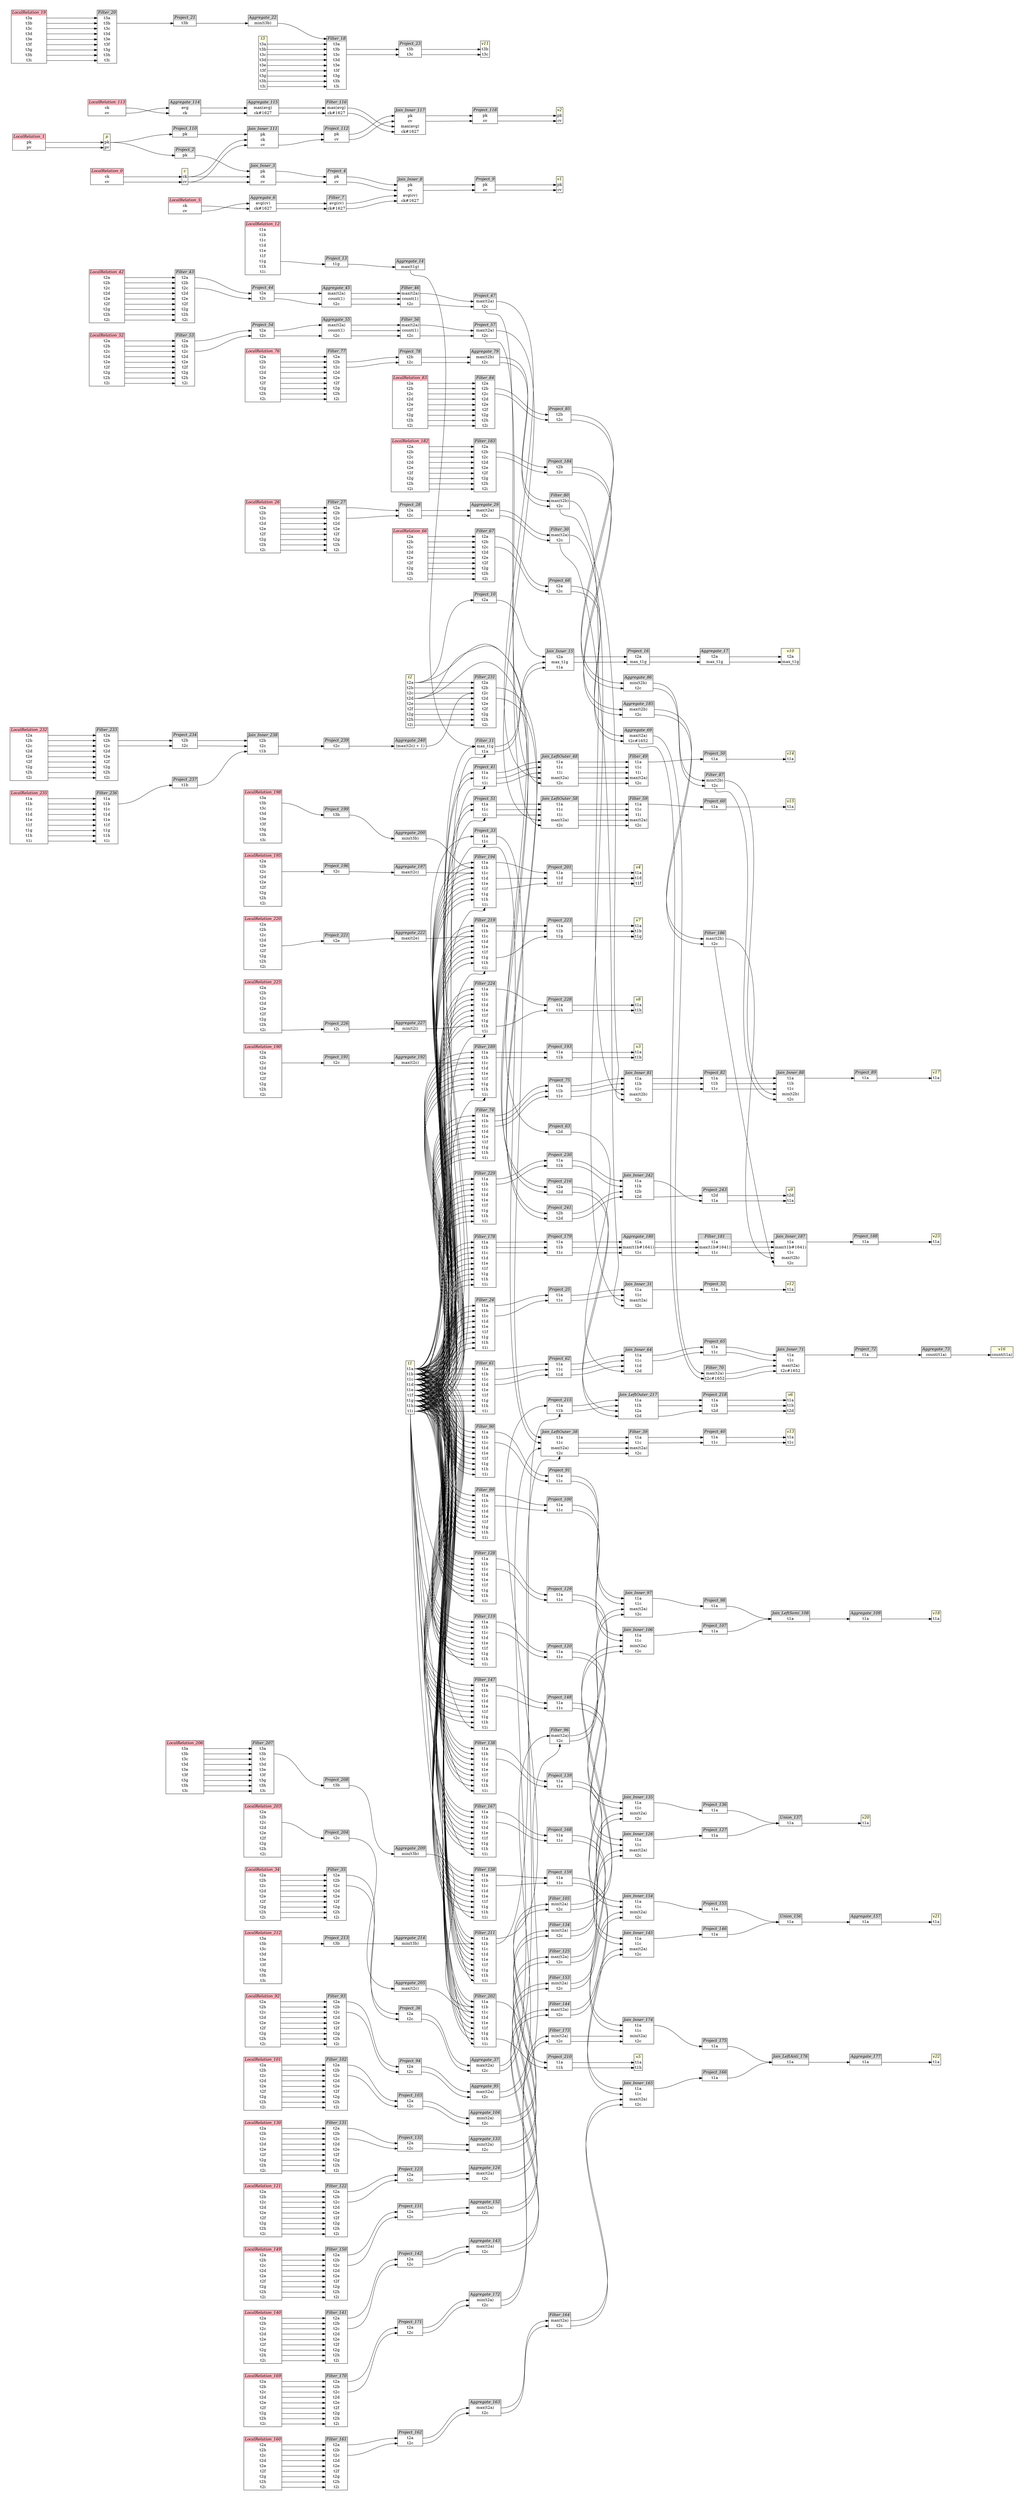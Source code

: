 // Automatically generated by SQLFlowTestSuite


digraph {
  graph [pad="0.5", nodesep="0.5", ranksep="2", fontname="Helvetica"];
  node [shape=plain]
  rankdir=LR;

  
"Aggregate_104" [label=<
<table border="1" cellborder="0" cellspacing="0">
  <tr><td bgcolor="lightgray" port="nodeName"><i>Aggregate_104</i></td></tr>
  <tr><td port="0">min(t2a)</td></tr>
<tr><td port="1">t2c</td></tr>
</table>>];
     

"Aggregate_109" [label=<
<table border="1" cellborder="0" cellspacing="0">
  <tr><td bgcolor="lightgray" port="nodeName"><i>Aggregate_109</i></td></tr>
  <tr><td port="0">t1a</td></tr>
</table>>];
     

"Aggregate_114" [label=<
<table border="1" cellborder="0" cellspacing="0">
  <tr><td bgcolor="lightgray" port="nodeName"><i>Aggregate_114</i></td></tr>
  <tr><td port="0">avg</td></tr>
<tr><td port="1">ck</td></tr>
</table>>];
     

"Aggregate_115" [label=<
<table border="1" cellborder="0" cellspacing="0">
  <tr><td bgcolor="lightgray" port="nodeName"><i>Aggregate_115</i></td></tr>
  <tr><td port="0">max(avg)</td></tr>
<tr><td port="1">ck#1627</td></tr>
</table>>];
     

"Aggregate_124" [label=<
<table border="1" cellborder="0" cellspacing="0">
  <tr><td bgcolor="lightgray" port="nodeName"><i>Aggregate_124</i></td></tr>
  <tr><td port="0">max(t2a)</td></tr>
<tr><td port="1">t2c</td></tr>
</table>>];
     

"Aggregate_133" [label=<
<table border="1" cellborder="0" cellspacing="0">
  <tr><td bgcolor="lightgray" port="nodeName"><i>Aggregate_133</i></td></tr>
  <tr><td port="0">min(t2a)</td></tr>
<tr><td port="1">t2c</td></tr>
</table>>];
     

"Aggregate_14" [label=<
<table border="1" cellborder="0" cellspacing="0">
  <tr><td bgcolor="lightgray" port="nodeName"><i>Aggregate_14</i></td></tr>
  <tr><td port="0">max(t1g)</td></tr>
</table>>];
     

"Aggregate_143" [label=<
<table border="1" cellborder="0" cellspacing="0">
  <tr><td bgcolor="lightgray" port="nodeName"><i>Aggregate_143</i></td></tr>
  <tr><td port="0">max(t2a)</td></tr>
<tr><td port="1">t2c</td></tr>
</table>>];
     

"Aggregate_152" [label=<
<table border="1" cellborder="0" cellspacing="0">
  <tr><td bgcolor="lightgray" port="nodeName"><i>Aggregate_152</i></td></tr>
  <tr><td port="0">min(t2a)</td></tr>
<tr><td port="1">t2c</td></tr>
</table>>];
     

"Aggregate_157" [label=<
<table border="1" cellborder="0" cellspacing="0">
  <tr><td bgcolor="lightgray" port="nodeName"><i>Aggregate_157</i></td></tr>
  <tr><td port="0">t1a</td></tr>
</table>>];
     

"Aggregate_163" [label=<
<table border="1" cellborder="0" cellspacing="0">
  <tr><td bgcolor="lightgray" port="nodeName"><i>Aggregate_163</i></td></tr>
  <tr><td port="0">max(t2a)</td></tr>
<tr><td port="1">t2c</td></tr>
</table>>];
     

"Aggregate_17" [label=<
<table border="1" cellborder="0" cellspacing="0">
  <tr><td bgcolor="lightgray" port="nodeName"><i>Aggregate_17</i></td></tr>
  <tr><td port="0">t2a</td></tr>
<tr><td port="1">max_t1g</td></tr>
</table>>];
     

"Aggregate_172" [label=<
<table border="1" cellborder="0" cellspacing="0">
  <tr><td bgcolor="lightgray" port="nodeName"><i>Aggregate_172</i></td></tr>
  <tr><td port="0">min(t2a)</td></tr>
<tr><td port="1">t2c</td></tr>
</table>>];
     

"Aggregate_177" [label=<
<table border="1" cellborder="0" cellspacing="0">
  <tr><td bgcolor="lightgray" port="nodeName"><i>Aggregate_177</i></td></tr>
  <tr><td port="0">t1a</td></tr>
</table>>];
     

"Aggregate_180" [label=<
<table border="1" cellborder="0" cellspacing="0">
  <tr><td bgcolor="lightgray" port="nodeName"><i>Aggregate_180</i></td></tr>
  <tr><td port="0">t1a</td></tr>
<tr><td port="1">max(t1b#1641)</td></tr>
<tr><td port="2">t1c</td></tr>
</table>>];
     

"Aggregate_185" [label=<
<table border="1" cellborder="0" cellspacing="0">
  <tr><td bgcolor="lightgray" port="nodeName"><i>Aggregate_185</i></td></tr>
  <tr><td port="0">max(t2b)</td></tr>
<tr><td port="1">t2c</td></tr>
</table>>];
     

"Aggregate_192" [label=<
<table border="1" cellborder="0" cellspacing="0">
  <tr><td bgcolor="lightgray" port="nodeName"><i>Aggregate_192</i></td></tr>
  <tr><td port="0">max(t2c)</td></tr>
</table>>];
     

"Aggregate_197" [label=<
<table border="1" cellborder="0" cellspacing="0">
  <tr><td bgcolor="lightgray" port="nodeName"><i>Aggregate_197</i></td></tr>
  <tr><td port="0">max(t2c)</td></tr>
</table>>];
     

"Aggregate_200" [label=<
<table border="1" cellborder="0" cellspacing="0">
  <tr><td bgcolor="lightgray" port="nodeName"><i>Aggregate_200</i></td></tr>
  <tr><td port="0">min(t3b)</td></tr>
</table>>];
     

"Aggregate_205" [label=<
<table border="1" cellborder="0" cellspacing="0">
  <tr><td bgcolor="lightgray" port="nodeName"><i>Aggregate_205</i></td></tr>
  <tr><td port="0">max(t2c)</td></tr>
</table>>];
     

"Aggregate_209" [label=<
<table border="1" cellborder="0" cellspacing="0">
  <tr><td bgcolor="lightgray" port="nodeName"><i>Aggregate_209</i></td></tr>
  <tr><td port="0">min(t3b)</td></tr>
</table>>];
     

"Aggregate_214" [label=<
<table border="1" cellborder="0" cellspacing="0">
  <tr><td bgcolor="lightgray" port="nodeName"><i>Aggregate_214</i></td></tr>
  <tr><td port="0">min(t3b)</td></tr>
</table>>];
     

"Aggregate_22" [label=<
<table border="1" cellborder="0" cellspacing="0">
  <tr><td bgcolor="lightgray" port="nodeName"><i>Aggregate_22</i></td></tr>
  <tr><td port="0">min(t3b)</td></tr>
</table>>];
     

"Aggregate_222" [label=<
<table border="1" cellborder="0" cellspacing="0">
  <tr><td bgcolor="lightgray" port="nodeName"><i>Aggregate_222</i></td></tr>
  <tr><td port="0">max(t2e)</td></tr>
</table>>];
     

"Aggregate_227" [label=<
<table border="1" cellborder="0" cellspacing="0">
  <tr><td bgcolor="lightgray" port="nodeName"><i>Aggregate_227</i></td></tr>
  <tr><td port="0">min(t2i)</td></tr>
</table>>];
     

"Aggregate_240" [label=<
<table border="1" cellborder="0" cellspacing="0">
  <tr><td bgcolor="lightgray" port="nodeName"><i>Aggregate_240</i></td></tr>
  <tr><td port="0">(max(t2c) + 1)</td></tr>
</table>>];
     

"Aggregate_29" [label=<
<table border="1" cellborder="0" cellspacing="0">
  <tr><td bgcolor="lightgray" port="nodeName"><i>Aggregate_29</i></td></tr>
  <tr><td port="0">max(t2a)</td></tr>
<tr><td port="1">t2c</td></tr>
</table>>];
     

"Aggregate_37" [label=<
<table border="1" cellborder="0" cellspacing="0">
  <tr><td bgcolor="lightgray" port="nodeName"><i>Aggregate_37</i></td></tr>
  <tr><td port="0">max(t2a)</td></tr>
<tr><td port="1">t2c</td></tr>
</table>>];
     

"Aggregate_45" [label=<
<table border="1" cellborder="0" cellspacing="0">
  <tr><td bgcolor="lightgray" port="nodeName"><i>Aggregate_45</i></td></tr>
  <tr><td port="0">max(t2a)</td></tr>
<tr><td port="1">count(1)</td></tr>
<tr><td port="2">t2c</td></tr>
</table>>];
     

"Aggregate_55" [label=<
<table border="1" cellborder="0" cellspacing="0">
  <tr><td bgcolor="lightgray" port="nodeName"><i>Aggregate_55</i></td></tr>
  <tr><td port="0">max(t2a)</td></tr>
<tr><td port="1">count(1)</td></tr>
<tr><td port="2">t2c</td></tr>
</table>>];
     

"Aggregate_6" [label=<
<table border="1" cellborder="0" cellspacing="0">
  <tr><td bgcolor="lightgray" port="nodeName"><i>Aggregate_6</i></td></tr>
  <tr><td port="0">avg(cv)</td></tr>
<tr><td port="1">ck#1627</td></tr>
</table>>];
     

"Aggregate_69" [label=<
<table border="1" cellborder="0" cellspacing="0">
  <tr><td bgcolor="lightgray" port="nodeName"><i>Aggregate_69</i></td></tr>
  <tr><td port="0">max(t2a)</td></tr>
<tr><td port="1">t2c#1652</td></tr>
</table>>];
     

"Aggregate_73" [label=<
<table border="1" cellborder="0" cellspacing="0">
  <tr><td bgcolor="lightgray" port="nodeName"><i>Aggregate_73</i></td></tr>
  <tr><td port="0">count(t1a)</td></tr>
</table>>];
     

"Aggregate_79" [label=<
<table border="1" cellborder="0" cellspacing="0">
  <tr><td bgcolor="lightgray" port="nodeName"><i>Aggregate_79</i></td></tr>
  <tr><td port="0">max(t2b)</td></tr>
<tr><td port="1">t2c</td></tr>
</table>>];
     

"Aggregate_86" [label=<
<table border="1" cellborder="0" cellspacing="0">
  <tr><td bgcolor="lightgray" port="nodeName"><i>Aggregate_86</i></td></tr>
  <tr><td port="0">min(t2b)</td></tr>
<tr><td port="1">t2c</td></tr>
</table>>];
     

"Aggregate_95" [label=<
<table border="1" cellborder="0" cellspacing="0">
  <tr><td bgcolor="lightgray" port="nodeName"><i>Aggregate_95</i></td></tr>
  <tr><td port="0">max(t2a)</td></tr>
<tr><td port="1">t2c</td></tr>
</table>>];
     

"Filter_102" [label=<
<table border="1" cellborder="0" cellspacing="0">
  <tr><td bgcolor="lightgray" port="nodeName"><i>Filter_102</i></td></tr>
  <tr><td port="0">t2a</td></tr>
<tr><td port="1">t2b</td></tr>
<tr><td port="2">t2c</td></tr>
<tr><td port="3">t2d</td></tr>
<tr><td port="4">t2e</td></tr>
<tr><td port="5">t2f</td></tr>
<tr><td port="6">t2g</td></tr>
<tr><td port="7">t2h</td></tr>
<tr><td port="8">t2i</td></tr>
</table>>];
     

"Filter_105" [label=<
<table border="1" cellborder="0" cellspacing="0">
  <tr><td bgcolor="lightgray" port="nodeName"><i>Filter_105</i></td></tr>
  <tr><td port="0">min(t2a)</td></tr>
<tr><td port="1">t2c</td></tr>
</table>>];
     

"Filter_11" [label=<
<table border="1" cellborder="0" cellspacing="0">
  <tr><td bgcolor="lightgray" port="nodeName"><i>Filter_11</i></td></tr>
  <tr><td port="0">max_t1g</td></tr>
<tr><td port="1">t1a</td></tr>
</table>>];
     

"Filter_116" [label=<
<table border="1" cellborder="0" cellspacing="0">
  <tr><td bgcolor="lightgray" port="nodeName"><i>Filter_116</i></td></tr>
  <tr><td port="0">max(avg)</td></tr>
<tr><td port="1">ck#1627</td></tr>
</table>>];
     

"Filter_119" [label=<
<table border="1" cellborder="0" cellspacing="0">
  <tr><td bgcolor="lightgray" port="nodeName"><i>Filter_119</i></td></tr>
  <tr><td port="0">t1a</td></tr>
<tr><td port="1">t1b</td></tr>
<tr><td port="2">t1c</td></tr>
<tr><td port="3">t1d</td></tr>
<tr><td port="4">t1e</td></tr>
<tr><td port="5">t1f</td></tr>
<tr><td port="6">t1g</td></tr>
<tr><td port="7">t1h</td></tr>
<tr><td port="8">t1i</td></tr>
</table>>];
     

"Filter_122" [label=<
<table border="1" cellborder="0" cellspacing="0">
  <tr><td bgcolor="lightgray" port="nodeName"><i>Filter_122</i></td></tr>
  <tr><td port="0">t2a</td></tr>
<tr><td port="1">t2b</td></tr>
<tr><td port="2">t2c</td></tr>
<tr><td port="3">t2d</td></tr>
<tr><td port="4">t2e</td></tr>
<tr><td port="5">t2f</td></tr>
<tr><td port="6">t2g</td></tr>
<tr><td port="7">t2h</td></tr>
<tr><td port="8">t2i</td></tr>
</table>>];
     

"Filter_125" [label=<
<table border="1" cellborder="0" cellspacing="0">
  <tr><td bgcolor="lightgray" port="nodeName"><i>Filter_125</i></td></tr>
  <tr><td port="0">max(t2a)</td></tr>
<tr><td port="1">t2c</td></tr>
</table>>];
     

"Filter_128" [label=<
<table border="1" cellborder="0" cellspacing="0">
  <tr><td bgcolor="lightgray" port="nodeName"><i>Filter_128</i></td></tr>
  <tr><td port="0">t1a</td></tr>
<tr><td port="1">t1b</td></tr>
<tr><td port="2">t1c</td></tr>
<tr><td port="3">t1d</td></tr>
<tr><td port="4">t1e</td></tr>
<tr><td port="5">t1f</td></tr>
<tr><td port="6">t1g</td></tr>
<tr><td port="7">t1h</td></tr>
<tr><td port="8">t1i</td></tr>
</table>>];
     

"Filter_131" [label=<
<table border="1" cellborder="0" cellspacing="0">
  <tr><td bgcolor="lightgray" port="nodeName"><i>Filter_131</i></td></tr>
  <tr><td port="0">t2a</td></tr>
<tr><td port="1">t2b</td></tr>
<tr><td port="2">t2c</td></tr>
<tr><td port="3">t2d</td></tr>
<tr><td port="4">t2e</td></tr>
<tr><td port="5">t2f</td></tr>
<tr><td port="6">t2g</td></tr>
<tr><td port="7">t2h</td></tr>
<tr><td port="8">t2i</td></tr>
</table>>];
     

"Filter_134" [label=<
<table border="1" cellborder="0" cellspacing="0">
  <tr><td bgcolor="lightgray" port="nodeName"><i>Filter_134</i></td></tr>
  <tr><td port="0">min(t2a)</td></tr>
<tr><td port="1">t2c</td></tr>
</table>>];
     

"Filter_138" [label=<
<table border="1" cellborder="0" cellspacing="0">
  <tr><td bgcolor="lightgray" port="nodeName"><i>Filter_138</i></td></tr>
  <tr><td port="0">t1a</td></tr>
<tr><td port="1">t1b</td></tr>
<tr><td port="2">t1c</td></tr>
<tr><td port="3">t1d</td></tr>
<tr><td port="4">t1e</td></tr>
<tr><td port="5">t1f</td></tr>
<tr><td port="6">t1g</td></tr>
<tr><td port="7">t1h</td></tr>
<tr><td port="8">t1i</td></tr>
</table>>];
     

"Filter_141" [label=<
<table border="1" cellborder="0" cellspacing="0">
  <tr><td bgcolor="lightgray" port="nodeName"><i>Filter_141</i></td></tr>
  <tr><td port="0">t2a</td></tr>
<tr><td port="1">t2b</td></tr>
<tr><td port="2">t2c</td></tr>
<tr><td port="3">t2d</td></tr>
<tr><td port="4">t2e</td></tr>
<tr><td port="5">t2f</td></tr>
<tr><td port="6">t2g</td></tr>
<tr><td port="7">t2h</td></tr>
<tr><td port="8">t2i</td></tr>
</table>>];
     

"Filter_144" [label=<
<table border="1" cellborder="0" cellspacing="0">
  <tr><td bgcolor="lightgray" port="nodeName"><i>Filter_144</i></td></tr>
  <tr><td port="0">max(t2a)</td></tr>
<tr><td port="1">t2c</td></tr>
</table>>];
     

"Filter_147" [label=<
<table border="1" cellborder="0" cellspacing="0">
  <tr><td bgcolor="lightgray" port="nodeName"><i>Filter_147</i></td></tr>
  <tr><td port="0">t1a</td></tr>
<tr><td port="1">t1b</td></tr>
<tr><td port="2">t1c</td></tr>
<tr><td port="3">t1d</td></tr>
<tr><td port="4">t1e</td></tr>
<tr><td port="5">t1f</td></tr>
<tr><td port="6">t1g</td></tr>
<tr><td port="7">t1h</td></tr>
<tr><td port="8">t1i</td></tr>
</table>>];
     

"Filter_150" [label=<
<table border="1" cellborder="0" cellspacing="0">
  <tr><td bgcolor="lightgray" port="nodeName"><i>Filter_150</i></td></tr>
  <tr><td port="0">t2a</td></tr>
<tr><td port="1">t2b</td></tr>
<tr><td port="2">t2c</td></tr>
<tr><td port="3">t2d</td></tr>
<tr><td port="4">t2e</td></tr>
<tr><td port="5">t2f</td></tr>
<tr><td port="6">t2g</td></tr>
<tr><td port="7">t2h</td></tr>
<tr><td port="8">t2i</td></tr>
</table>>];
     

"Filter_153" [label=<
<table border="1" cellborder="0" cellspacing="0">
  <tr><td bgcolor="lightgray" port="nodeName"><i>Filter_153</i></td></tr>
  <tr><td port="0">min(t2a)</td></tr>
<tr><td port="1">t2c</td></tr>
</table>>];
     

"Filter_158" [label=<
<table border="1" cellborder="0" cellspacing="0">
  <tr><td bgcolor="lightgray" port="nodeName"><i>Filter_158</i></td></tr>
  <tr><td port="0">t1a</td></tr>
<tr><td port="1">t1b</td></tr>
<tr><td port="2">t1c</td></tr>
<tr><td port="3">t1d</td></tr>
<tr><td port="4">t1e</td></tr>
<tr><td port="5">t1f</td></tr>
<tr><td port="6">t1g</td></tr>
<tr><td port="7">t1h</td></tr>
<tr><td port="8">t1i</td></tr>
</table>>];
     

"Filter_161" [label=<
<table border="1" cellborder="0" cellspacing="0">
  <tr><td bgcolor="lightgray" port="nodeName"><i>Filter_161</i></td></tr>
  <tr><td port="0">t2a</td></tr>
<tr><td port="1">t2b</td></tr>
<tr><td port="2">t2c</td></tr>
<tr><td port="3">t2d</td></tr>
<tr><td port="4">t2e</td></tr>
<tr><td port="5">t2f</td></tr>
<tr><td port="6">t2g</td></tr>
<tr><td port="7">t2h</td></tr>
<tr><td port="8">t2i</td></tr>
</table>>];
     

"Filter_164" [label=<
<table border="1" cellborder="0" cellspacing="0">
  <tr><td bgcolor="lightgray" port="nodeName"><i>Filter_164</i></td></tr>
  <tr><td port="0">max(t2a)</td></tr>
<tr><td port="1">t2c</td></tr>
</table>>];
     

"Filter_167" [label=<
<table border="1" cellborder="0" cellspacing="0">
  <tr><td bgcolor="lightgray" port="nodeName"><i>Filter_167</i></td></tr>
  <tr><td port="0">t1a</td></tr>
<tr><td port="1">t1b</td></tr>
<tr><td port="2">t1c</td></tr>
<tr><td port="3">t1d</td></tr>
<tr><td port="4">t1e</td></tr>
<tr><td port="5">t1f</td></tr>
<tr><td port="6">t1g</td></tr>
<tr><td port="7">t1h</td></tr>
<tr><td port="8">t1i</td></tr>
</table>>];
     

"Filter_170" [label=<
<table border="1" cellborder="0" cellspacing="0">
  <tr><td bgcolor="lightgray" port="nodeName"><i>Filter_170</i></td></tr>
  <tr><td port="0">t2a</td></tr>
<tr><td port="1">t2b</td></tr>
<tr><td port="2">t2c</td></tr>
<tr><td port="3">t2d</td></tr>
<tr><td port="4">t2e</td></tr>
<tr><td port="5">t2f</td></tr>
<tr><td port="6">t2g</td></tr>
<tr><td port="7">t2h</td></tr>
<tr><td port="8">t2i</td></tr>
</table>>];
     

"Filter_173" [label=<
<table border="1" cellborder="0" cellspacing="0">
  <tr><td bgcolor="lightgray" port="nodeName"><i>Filter_173</i></td></tr>
  <tr><td port="0">min(t2a)</td></tr>
<tr><td port="1">t2c</td></tr>
</table>>];
     

"Filter_178" [label=<
<table border="1" cellborder="0" cellspacing="0">
  <tr><td bgcolor="lightgray" port="nodeName"><i>Filter_178</i></td></tr>
  <tr><td port="0">t1a</td></tr>
<tr><td port="1">t1b</td></tr>
<tr><td port="2">t1c</td></tr>
<tr><td port="3">t1d</td></tr>
<tr><td port="4">t1e</td></tr>
<tr><td port="5">t1f</td></tr>
<tr><td port="6">t1g</td></tr>
<tr><td port="7">t1h</td></tr>
<tr><td port="8">t1i</td></tr>
</table>>];
     

"Filter_18" [label=<
<table border="1" cellborder="0" cellspacing="0">
  <tr><td bgcolor="lightgray" port="nodeName"><i>Filter_18</i></td></tr>
  <tr><td port="0">t3a</td></tr>
<tr><td port="1">t3b</td></tr>
<tr><td port="2">t3c</td></tr>
<tr><td port="3">t3d</td></tr>
<tr><td port="4">t3e</td></tr>
<tr><td port="5">t3f</td></tr>
<tr><td port="6">t3g</td></tr>
<tr><td port="7">t3h</td></tr>
<tr><td port="8">t3i</td></tr>
</table>>];
     

"Filter_181" [label=<
<table border="1" cellborder="0" cellspacing="0">
  <tr><td bgcolor="lightgray" port="nodeName"><i>Filter_181</i></td></tr>
  <tr><td port="0">t1a</td></tr>
<tr><td port="1">max(t1b#1641)</td></tr>
<tr><td port="2">t1c</td></tr>
</table>>];
     

"Filter_183" [label=<
<table border="1" cellborder="0" cellspacing="0">
  <tr><td bgcolor="lightgray" port="nodeName"><i>Filter_183</i></td></tr>
  <tr><td port="0">t2a</td></tr>
<tr><td port="1">t2b</td></tr>
<tr><td port="2">t2c</td></tr>
<tr><td port="3">t2d</td></tr>
<tr><td port="4">t2e</td></tr>
<tr><td port="5">t2f</td></tr>
<tr><td port="6">t2g</td></tr>
<tr><td port="7">t2h</td></tr>
<tr><td port="8">t2i</td></tr>
</table>>];
     

"Filter_186" [label=<
<table border="1" cellborder="0" cellspacing="0">
  <tr><td bgcolor="lightgray" port="nodeName"><i>Filter_186</i></td></tr>
  <tr><td port="0">max(t2b)</td></tr>
<tr><td port="1">t2c</td></tr>
</table>>];
     

"Filter_189" [label=<
<table border="1" cellborder="0" cellspacing="0">
  <tr><td bgcolor="lightgray" port="nodeName"><i>Filter_189</i></td></tr>
  <tr><td port="0">t1a</td></tr>
<tr><td port="1">t1b</td></tr>
<tr><td port="2">t1c</td></tr>
<tr><td port="3">t1d</td></tr>
<tr><td port="4">t1e</td></tr>
<tr><td port="5">t1f</td></tr>
<tr><td port="6">t1g</td></tr>
<tr><td port="7">t1h</td></tr>
<tr><td port="8">t1i</td></tr>
</table>>];
     

"Filter_194" [label=<
<table border="1" cellborder="0" cellspacing="0">
  <tr><td bgcolor="lightgray" port="nodeName"><i>Filter_194</i></td></tr>
  <tr><td port="0">t1a</td></tr>
<tr><td port="1">t1b</td></tr>
<tr><td port="2">t1c</td></tr>
<tr><td port="3">t1d</td></tr>
<tr><td port="4">t1e</td></tr>
<tr><td port="5">t1f</td></tr>
<tr><td port="6">t1g</td></tr>
<tr><td port="7">t1h</td></tr>
<tr><td port="8">t1i</td></tr>
</table>>];
     

"Filter_20" [label=<
<table border="1" cellborder="0" cellspacing="0">
  <tr><td bgcolor="lightgray" port="nodeName"><i>Filter_20</i></td></tr>
  <tr><td port="0">t3a</td></tr>
<tr><td port="1">t3b</td></tr>
<tr><td port="2">t3c</td></tr>
<tr><td port="3">t3d</td></tr>
<tr><td port="4">t3e</td></tr>
<tr><td port="5">t3f</td></tr>
<tr><td port="6">t3g</td></tr>
<tr><td port="7">t3h</td></tr>
<tr><td port="8">t3i</td></tr>
</table>>];
     

"Filter_202" [label=<
<table border="1" cellborder="0" cellspacing="0">
  <tr><td bgcolor="lightgray" port="nodeName"><i>Filter_202</i></td></tr>
  <tr><td port="0">t1a</td></tr>
<tr><td port="1">t1b</td></tr>
<tr><td port="2">t1c</td></tr>
<tr><td port="3">t1d</td></tr>
<tr><td port="4">t1e</td></tr>
<tr><td port="5">t1f</td></tr>
<tr><td port="6">t1g</td></tr>
<tr><td port="7">t1h</td></tr>
<tr><td port="8">t1i</td></tr>
</table>>];
     

"Filter_207" [label=<
<table border="1" cellborder="0" cellspacing="0">
  <tr><td bgcolor="lightgray" port="nodeName"><i>Filter_207</i></td></tr>
  <tr><td port="0">t3a</td></tr>
<tr><td port="1">t3b</td></tr>
<tr><td port="2">t3c</td></tr>
<tr><td port="3">t3d</td></tr>
<tr><td port="4">t3e</td></tr>
<tr><td port="5">t3f</td></tr>
<tr><td port="6">t3g</td></tr>
<tr><td port="7">t3h</td></tr>
<tr><td port="8">t3i</td></tr>
</table>>];
     

"Filter_211" [label=<
<table border="1" cellborder="0" cellspacing="0">
  <tr><td bgcolor="lightgray" port="nodeName"><i>Filter_211</i></td></tr>
  <tr><td port="0">t1a</td></tr>
<tr><td port="1">t1b</td></tr>
<tr><td port="2">t1c</td></tr>
<tr><td port="3">t1d</td></tr>
<tr><td port="4">t1e</td></tr>
<tr><td port="5">t1f</td></tr>
<tr><td port="6">t1g</td></tr>
<tr><td port="7">t1h</td></tr>
<tr><td port="8">t1i</td></tr>
</table>>];
     

"Filter_219" [label=<
<table border="1" cellborder="0" cellspacing="0">
  <tr><td bgcolor="lightgray" port="nodeName"><i>Filter_219</i></td></tr>
  <tr><td port="0">t1a</td></tr>
<tr><td port="1">t1b</td></tr>
<tr><td port="2">t1c</td></tr>
<tr><td port="3">t1d</td></tr>
<tr><td port="4">t1e</td></tr>
<tr><td port="5">t1f</td></tr>
<tr><td port="6">t1g</td></tr>
<tr><td port="7">t1h</td></tr>
<tr><td port="8">t1i</td></tr>
</table>>];
     

"Filter_224" [label=<
<table border="1" cellborder="0" cellspacing="0">
  <tr><td bgcolor="lightgray" port="nodeName"><i>Filter_224</i></td></tr>
  <tr><td port="0">t1a</td></tr>
<tr><td port="1">t1b</td></tr>
<tr><td port="2">t1c</td></tr>
<tr><td port="3">t1d</td></tr>
<tr><td port="4">t1e</td></tr>
<tr><td port="5">t1f</td></tr>
<tr><td port="6">t1g</td></tr>
<tr><td port="7">t1h</td></tr>
<tr><td port="8">t1i</td></tr>
</table>>];
     

"Filter_229" [label=<
<table border="1" cellborder="0" cellspacing="0">
  <tr><td bgcolor="lightgray" port="nodeName"><i>Filter_229</i></td></tr>
  <tr><td port="0">t1a</td></tr>
<tr><td port="1">t1b</td></tr>
<tr><td port="2">t1c</td></tr>
<tr><td port="3">t1d</td></tr>
<tr><td port="4">t1e</td></tr>
<tr><td port="5">t1f</td></tr>
<tr><td port="6">t1g</td></tr>
<tr><td port="7">t1h</td></tr>
<tr><td port="8">t1i</td></tr>
</table>>];
     

"Filter_231" [label=<
<table border="1" cellborder="0" cellspacing="0">
  <tr><td bgcolor="lightgray" port="nodeName"><i>Filter_231</i></td></tr>
  <tr><td port="0">t2a</td></tr>
<tr><td port="1">t2b</td></tr>
<tr><td port="2">t2c</td></tr>
<tr><td port="3">t2d</td></tr>
<tr><td port="4">t2e</td></tr>
<tr><td port="5">t2f</td></tr>
<tr><td port="6">t2g</td></tr>
<tr><td port="7">t2h</td></tr>
<tr><td port="8">t2i</td></tr>
</table>>];
     

"Filter_233" [label=<
<table border="1" cellborder="0" cellspacing="0">
  <tr><td bgcolor="lightgray" port="nodeName"><i>Filter_233</i></td></tr>
  <tr><td port="0">t2a</td></tr>
<tr><td port="1">t2b</td></tr>
<tr><td port="2">t2c</td></tr>
<tr><td port="3">t2d</td></tr>
<tr><td port="4">t2e</td></tr>
<tr><td port="5">t2f</td></tr>
<tr><td port="6">t2g</td></tr>
<tr><td port="7">t2h</td></tr>
<tr><td port="8">t2i</td></tr>
</table>>];
     

"Filter_236" [label=<
<table border="1" cellborder="0" cellspacing="0">
  <tr><td bgcolor="lightgray" port="nodeName"><i>Filter_236</i></td></tr>
  <tr><td port="0">t1a</td></tr>
<tr><td port="1">t1b</td></tr>
<tr><td port="2">t1c</td></tr>
<tr><td port="3">t1d</td></tr>
<tr><td port="4">t1e</td></tr>
<tr><td port="5">t1f</td></tr>
<tr><td port="6">t1g</td></tr>
<tr><td port="7">t1h</td></tr>
<tr><td port="8">t1i</td></tr>
</table>>];
     

"Filter_24" [label=<
<table border="1" cellborder="0" cellspacing="0">
  <tr><td bgcolor="lightgray" port="nodeName"><i>Filter_24</i></td></tr>
  <tr><td port="0">t1a</td></tr>
<tr><td port="1">t1b</td></tr>
<tr><td port="2">t1c</td></tr>
<tr><td port="3">t1d</td></tr>
<tr><td port="4">t1e</td></tr>
<tr><td port="5">t1f</td></tr>
<tr><td port="6">t1g</td></tr>
<tr><td port="7">t1h</td></tr>
<tr><td port="8">t1i</td></tr>
</table>>];
     

"Filter_27" [label=<
<table border="1" cellborder="0" cellspacing="0">
  <tr><td bgcolor="lightgray" port="nodeName"><i>Filter_27</i></td></tr>
  <tr><td port="0">t2a</td></tr>
<tr><td port="1">t2b</td></tr>
<tr><td port="2">t2c</td></tr>
<tr><td port="3">t2d</td></tr>
<tr><td port="4">t2e</td></tr>
<tr><td port="5">t2f</td></tr>
<tr><td port="6">t2g</td></tr>
<tr><td port="7">t2h</td></tr>
<tr><td port="8">t2i</td></tr>
</table>>];
     

"Filter_30" [label=<
<table border="1" cellborder="0" cellspacing="0">
  <tr><td bgcolor="lightgray" port="nodeName"><i>Filter_30</i></td></tr>
  <tr><td port="0">max(t2a)</td></tr>
<tr><td port="1">t2c</td></tr>
</table>>];
     

"Filter_35" [label=<
<table border="1" cellborder="0" cellspacing="0">
  <tr><td bgcolor="lightgray" port="nodeName"><i>Filter_35</i></td></tr>
  <tr><td port="0">t2a</td></tr>
<tr><td port="1">t2b</td></tr>
<tr><td port="2">t2c</td></tr>
<tr><td port="3">t2d</td></tr>
<tr><td port="4">t2e</td></tr>
<tr><td port="5">t2f</td></tr>
<tr><td port="6">t2g</td></tr>
<tr><td port="7">t2h</td></tr>
<tr><td port="8">t2i</td></tr>
</table>>];
     

"Filter_39" [label=<
<table border="1" cellborder="0" cellspacing="0">
  <tr><td bgcolor="lightgray" port="nodeName"><i>Filter_39</i></td></tr>
  <tr><td port="0">t1a</td></tr>
<tr><td port="1">t1c</td></tr>
<tr><td port="2">max(t2a)</td></tr>
<tr><td port="3">t2c</td></tr>
</table>>];
     

"Filter_43" [label=<
<table border="1" cellborder="0" cellspacing="0">
  <tr><td bgcolor="lightgray" port="nodeName"><i>Filter_43</i></td></tr>
  <tr><td port="0">t2a</td></tr>
<tr><td port="1">t2b</td></tr>
<tr><td port="2">t2c</td></tr>
<tr><td port="3">t2d</td></tr>
<tr><td port="4">t2e</td></tr>
<tr><td port="5">t2f</td></tr>
<tr><td port="6">t2g</td></tr>
<tr><td port="7">t2h</td></tr>
<tr><td port="8">t2i</td></tr>
</table>>];
     

"Filter_46" [label=<
<table border="1" cellborder="0" cellspacing="0">
  <tr><td bgcolor="lightgray" port="nodeName"><i>Filter_46</i></td></tr>
  <tr><td port="0">max(t2a)</td></tr>
<tr><td port="1">count(1)</td></tr>
<tr><td port="2">t2c</td></tr>
</table>>];
     

"Filter_49" [label=<
<table border="1" cellborder="0" cellspacing="0">
  <tr><td bgcolor="lightgray" port="nodeName"><i>Filter_49</i></td></tr>
  <tr><td port="0">t1a</td></tr>
<tr><td port="1">t1c</td></tr>
<tr><td port="2">t1i</td></tr>
<tr><td port="3">max(t2a)</td></tr>
<tr><td port="4">t2c</td></tr>
</table>>];
     

"Filter_53" [label=<
<table border="1" cellborder="0" cellspacing="0">
  <tr><td bgcolor="lightgray" port="nodeName"><i>Filter_53</i></td></tr>
  <tr><td port="0">t2a</td></tr>
<tr><td port="1">t2b</td></tr>
<tr><td port="2">t2c</td></tr>
<tr><td port="3">t2d</td></tr>
<tr><td port="4">t2e</td></tr>
<tr><td port="5">t2f</td></tr>
<tr><td port="6">t2g</td></tr>
<tr><td port="7">t2h</td></tr>
<tr><td port="8">t2i</td></tr>
</table>>];
     

"Filter_56" [label=<
<table border="1" cellborder="0" cellspacing="0">
  <tr><td bgcolor="lightgray" port="nodeName"><i>Filter_56</i></td></tr>
  <tr><td port="0">max(t2a)</td></tr>
<tr><td port="1">count(1)</td></tr>
<tr><td port="2">t2c</td></tr>
</table>>];
     

"Filter_59" [label=<
<table border="1" cellborder="0" cellspacing="0">
  <tr><td bgcolor="lightgray" port="nodeName"><i>Filter_59</i></td></tr>
  <tr><td port="0">t1a</td></tr>
<tr><td port="1">t1c</td></tr>
<tr><td port="2">t1i</td></tr>
<tr><td port="3">max(t2a)</td></tr>
<tr><td port="4">t2c</td></tr>
</table>>];
     

"Filter_61" [label=<
<table border="1" cellborder="0" cellspacing="0">
  <tr><td bgcolor="lightgray" port="nodeName"><i>Filter_61</i></td></tr>
  <tr><td port="0">t1a</td></tr>
<tr><td port="1">t1b</td></tr>
<tr><td port="2">t1c</td></tr>
<tr><td port="3">t1d</td></tr>
<tr><td port="4">t1e</td></tr>
<tr><td port="5">t1f</td></tr>
<tr><td port="6">t1g</td></tr>
<tr><td port="7">t1h</td></tr>
<tr><td port="8">t1i</td></tr>
</table>>];
     

"Filter_67" [label=<
<table border="1" cellborder="0" cellspacing="0">
  <tr><td bgcolor="lightgray" port="nodeName"><i>Filter_67</i></td></tr>
  <tr><td port="0">t2a</td></tr>
<tr><td port="1">t2b</td></tr>
<tr><td port="2">t2c</td></tr>
<tr><td port="3">t2d</td></tr>
<tr><td port="4">t2e</td></tr>
<tr><td port="5">t2f</td></tr>
<tr><td port="6">t2g</td></tr>
<tr><td port="7">t2h</td></tr>
<tr><td port="8">t2i</td></tr>
</table>>];
     

"Filter_7" [label=<
<table border="1" cellborder="0" cellspacing="0">
  <tr><td bgcolor="lightgray" port="nodeName"><i>Filter_7</i></td></tr>
  <tr><td port="0">avg(cv)</td></tr>
<tr><td port="1">ck#1627</td></tr>
</table>>];
     

"Filter_70" [label=<
<table border="1" cellborder="0" cellspacing="0">
  <tr><td bgcolor="lightgray" port="nodeName"><i>Filter_70</i></td></tr>
  <tr><td port="0">max(t2a)</td></tr>
<tr><td port="1">t2c#1652</td></tr>
</table>>];
     

"Filter_74" [label=<
<table border="1" cellborder="0" cellspacing="0">
  <tr><td bgcolor="lightgray" port="nodeName"><i>Filter_74</i></td></tr>
  <tr><td port="0">t1a</td></tr>
<tr><td port="1">t1b</td></tr>
<tr><td port="2">t1c</td></tr>
<tr><td port="3">t1d</td></tr>
<tr><td port="4">t1e</td></tr>
<tr><td port="5">t1f</td></tr>
<tr><td port="6">t1g</td></tr>
<tr><td port="7">t1h</td></tr>
<tr><td port="8">t1i</td></tr>
</table>>];
     

"Filter_77" [label=<
<table border="1" cellborder="0" cellspacing="0">
  <tr><td bgcolor="lightgray" port="nodeName"><i>Filter_77</i></td></tr>
  <tr><td port="0">t2a</td></tr>
<tr><td port="1">t2b</td></tr>
<tr><td port="2">t2c</td></tr>
<tr><td port="3">t2d</td></tr>
<tr><td port="4">t2e</td></tr>
<tr><td port="5">t2f</td></tr>
<tr><td port="6">t2g</td></tr>
<tr><td port="7">t2h</td></tr>
<tr><td port="8">t2i</td></tr>
</table>>];
     

"Filter_80" [label=<
<table border="1" cellborder="0" cellspacing="0">
  <tr><td bgcolor="lightgray" port="nodeName"><i>Filter_80</i></td></tr>
  <tr><td port="0">max(t2b)</td></tr>
<tr><td port="1">t2c</td></tr>
</table>>];
     

"Filter_84" [label=<
<table border="1" cellborder="0" cellspacing="0">
  <tr><td bgcolor="lightgray" port="nodeName"><i>Filter_84</i></td></tr>
  <tr><td port="0">t2a</td></tr>
<tr><td port="1">t2b</td></tr>
<tr><td port="2">t2c</td></tr>
<tr><td port="3">t2d</td></tr>
<tr><td port="4">t2e</td></tr>
<tr><td port="5">t2f</td></tr>
<tr><td port="6">t2g</td></tr>
<tr><td port="7">t2h</td></tr>
<tr><td port="8">t2i</td></tr>
</table>>];
     

"Filter_87" [label=<
<table border="1" cellborder="0" cellspacing="0">
  <tr><td bgcolor="lightgray" port="nodeName"><i>Filter_87</i></td></tr>
  <tr><td port="0">min(t2b)</td></tr>
<tr><td port="1">t2c</td></tr>
</table>>];
     

"Filter_90" [label=<
<table border="1" cellborder="0" cellspacing="0">
  <tr><td bgcolor="lightgray" port="nodeName"><i>Filter_90</i></td></tr>
  <tr><td port="0">t1a</td></tr>
<tr><td port="1">t1b</td></tr>
<tr><td port="2">t1c</td></tr>
<tr><td port="3">t1d</td></tr>
<tr><td port="4">t1e</td></tr>
<tr><td port="5">t1f</td></tr>
<tr><td port="6">t1g</td></tr>
<tr><td port="7">t1h</td></tr>
<tr><td port="8">t1i</td></tr>
</table>>];
     

"Filter_93" [label=<
<table border="1" cellborder="0" cellspacing="0">
  <tr><td bgcolor="lightgray" port="nodeName"><i>Filter_93</i></td></tr>
  <tr><td port="0">t2a</td></tr>
<tr><td port="1">t2b</td></tr>
<tr><td port="2">t2c</td></tr>
<tr><td port="3">t2d</td></tr>
<tr><td port="4">t2e</td></tr>
<tr><td port="5">t2f</td></tr>
<tr><td port="6">t2g</td></tr>
<tr><td port="7">t2h</td></tr>
<tr><td port="8">t2i</td></tr>
</table>>];
     

"Filter_96" [label=<
<table border="1" cellborder="0" cellspacing="0">
  <tr><td bgcolor="lightgray" port="nodeName"><i>Filter_96</i></td></tr>
  <tr><td port="0">max(t2a)</td></tr>
<tr><td port="1">t2c</td></tr>
</table>>];
     

"Filter_99" [label=<
<table border="1" cellborder="0" cellspacing="0">
  <tr><td bgcolor="lightgray" port="nodeName"><i>Filter_99</i></td></tr>
  <tr><td port="0">t1a</td></tr>
<tr><td port="1">t1b</td></tr>
<tr><td port="2">t1c</td></tr>
<tr><td port="3">t1d</td></tr>
<tr><td port="4">t1e</td></tr>
<tr><td port="5">t1f</td></tr>
<tr><td port="6">t1g</td></tr>
<tr><td port="7">t1h</td></tr>
<tr><td port="8">t1i</td></tr>
</table>>];
     

"Join_Inner_106" [label=<
<table border="1" cellborder="0" cellspacing="0">
  <tr><td bgcolor="lightgray" port="nodeName"><i>Join_Inner_106</i></td></tr>
  <tr><td port="0">t1a</td></tr>
<tr><td port="1">t1c</td></tr>
<tr><td port="2">min(t2a)</td></tr>
<tr><td port="3">t2c</td></tr>
</table>>];
     

"Join_Inner_111" [label=<
<table border="1" cellborder="0" cellspacing="0">
  <tr><td bgcolor="lightgray" port="nodeName"><i>Join_Inner_111</i></td></tr>
  <tr><td port="0">pk</td></tr>
<tr><td port="1">ck</td></tr>
<tr><td port="2">cv</td></tr>
</table>>];
     

"Join_Inner_117" [label=<
<table border="1" cellborder="0" cellspacing="0">
  <tr><td bgcolor="lightgray" port="nodeName"><i>Join_Inner_117</i></td></tr>
  <tr><td port="0">pk</td></tr>
<tr><td port="1">cv</td></tr>
<tr><td port="2">max(avg)</td></tr>
<tr><td port="3">ck#1627</td></tr>
</table>>];
     

"Join_Inner_126" [label=<
<table border="1" cellborder="0" cellspacing="0">
  <tr><td bgcolor="lightgray" port="nodeName"><i>Join_Inner_126</i></td></tr>
  <tr><td port="0">t1a</td></tr>
<tr><td port="1">t1c</td></tr>
<tr><td port="2">max(t2a)</td></tr>
<tr><td port="3">t2c</td></tr>
</table>>];
     

"Join_Inner_135" [label=<
<table border="1" cellborder="0" cellspacing="0">
  <tr><td bgcolor="lightgray" port="nodeName"><i>Join_Inner_135</i></td></tr>
  <tr><td port="0">t1a</td></tr>
<tr><td port="1">t1c</td></tr>
<tr><td port="2">min(t2a)</td></tr>
<tr><td port="3">t2c</td></tr>
</table>>];
     

"Join_Inner_145" [label=<
<table border="1" cellborder="0" cellspacing="0">
  <tr><td bgcolor="lightgray" port="nodeName"><i>Join_Inner_145</i></td></tr>
  <tr><td port="0">t1a</td></tr>
<tr><td port="1">t1c</td></tr>
<tr><td port="2">max(t2a)</td></tr>
<tr><td port="3">t2c</td></tr>
</table>>];
     

"Join_Inner_15" [label=<
<table border="1" cellborder="0" cellspacing="0">
  <tr><td bgcolor="lightgray" port="nodeName"><i>Join_Inner_15</i></td></tr>
  <tr><td port="0">t2a</td></tr>
<tr><td port="1">max_t1g</td></tr>
<tr><td port="2">t1a</td></tr>
</table>>];
     

"Join_Inner_154" [label=<
<table border="1" cellborder="0" cellspacing="0">
  <tr><td bgcolor="lightgray" port="nodeName"><i>Join_Inner_154</i></td></tr>
  <tr><td port="0">t1a</td></tr>
<tr><td port="1">t1c</td></tr>
<tr><td port="2">min(t2a)</td></tr>
<tr><td port="3">t2c</td></tr>
</table>>];
     

"Join_Inner_165" [label=<
<table border="1" cellborder="0" cellspacing="0">
  <tr><td bgcolor="lightgray" port="nodeName"><i>Join_Inner_165</i></td></tr>
  <tr><td port="0">t1a</td></tr>
<tr><td port="1">t1c</td></tr>
<tr><td port="2">max(t2a)</td></tr>
<tr><td port="3">t2c</td></tr>
</table>>];
     

"Join_Inner_174" [label=<
<table border="1" cellborder="0" cellspacing="0">
  <tr><td bgcolor="lightgray" port="nodeName"><i>Join_Inner_174</i></td></tr>
  <tr><td port="0">t1a</td></tr>
<tr><td port="1">t1c</td></tr>
<tr><td port="2">min(t2a)</td></tr>
<tr><td port="3">t2c</td></tr>
</table>>];
     

"Join_Inner_187" [label=<
<table border="1" cellborder="0" cellspacing="0">
  <tr><td bgcolor="lightgray" port="nodeName"><i>Join_Inner_187</i></td></tr>
  <tr><td port="0">t1a</td></tr>
<tr><td port="1">max(t1b#1641)</td></tr>
<tr><td port="2">t1c</td></tr>
<tr><td port="3">max(t2b)</td></tr>
<tr><td port="4">t2c</td></tr>
</table>>];
     

"Join_Inner_238" [label=<
<table border="1" cellborder="0" cellspacing="0">
  <tr><td bgcolor="lightgray" port="nodeName"><i>Join_Inner_238</i></td></tr>
  <tr><td port="0">t2b</td></tr>
<tr><td port="1">t2c</td></tr>
<tr><td port="2">t1b</td></tr>
</table>>];
     

"Join_Inner_242" [label=<
<table border="1" cellborder="0" cellspacing="0">
  <tr><td bgcolor="lightgray" port="nodeName"><i>Join_Inner_242</i></td></tr>
  <tr><td port="0">t1a</td></tr>
<tr><td port="1">t1b</td></tr>
<tr><td port="2">t2b</td></tr>
<tr><td port="3">t2d</td></tr>
</table>>];
     

"Join_Inner_3" [label=<
<table border="1" cellborder="0" cellspacing="0">
  <tr><td bgcolor="lightgray" port="nodeName"><i>Join_Inner_3</i></td></tr>
  <tr><td port="0">pk</td></tr>
<tr><td port="1">ck</td></tr>
<tr><td port="2">cv</td></tr>
</table>>];
     

"Join_Inner_31" [label=<
<table border="1" cellborder="0" cellspacing="0">
  <tr><td bgcolor="lightgray" port="nodeName"><i>Join_Inner_31</i></td></tr>
  <tr><td port="0">t1a</td></tr>
<tr><td port="1">t1c</td></tr>
<tr><td port="2">max(t2a)</td></tr>
<tr><td port="3">t2c</td></tr>
</table>>];
     

"Join_Inner_64" [label=<
<table border="1" cellborder="0" cellspacing="0">
  <tr><td bgcolor="lightgray" port="nodeName"><i>Join_Inner_64</i></td></tr>
  <tr><td port="0">t1a</td></tr>
<tr><td port="1">t1c</td></tr>
<tr><td port="2">t1d</td></tr>
<tr><td port="3">t2d</td></tr>
</table>>];
     

"Join_Inner_71" [label=<
<table border="1" cellborder="0" cellspacing="0">
  <tr><td bgcolor="lightgray" port="nodeName"><i>Join_Inner_71</i></td></tr>
  <tr><td port="0">t1a</td></tr>
<tr><td port="1">t1c</td></tr>
<tr><td port="2">max(t2a)</td></tr>
<tr><td port="3">t2c#1652</td></tr>
</table>>];
     

"Join_Inner_8" [label=<
<table border="1" cellborder="0" cellspacing="0">
  <tr><td bgcolor="lightgray" port="nodeName"><i>Join_Inner_8</i></td></tr>
  <tr><td port="0">pk</td></tr>
<tr><td port="1">cv</td></tr>
<tr><td port="2">avg(cv)</td></tr>
<tr><td port="3">ck#1627</td></tr>
</table>>];
     

"Join_Inner_81" [label=<
<table border="1" cellborder="0" cellspacing="0">
  <tr><td bgcolor="lightgray" port="nodeName"><i>Join_Inner_81</i></td></tr>
  <tr><td port="0">t1a</td></tr>
<tr><td port="1">t1b</td></tr>
<tr><td port="2">t1c</td></tr>
<tr><td port="3">max(t2b)</td></tr>
<tr><td port="4">t2c</td></tr>
</table>>];
     

"Join_Inner_88" [label=<
<table border="1" cellborder="0" cellspacing="0">
  <tr><td bgcolor="lightgray" port="nodeName"><i>Join_Inner_88</i></td></tr>
  <tr><td port="0">t1a</td></tr>
<tr><td port="1">t1b</td></tr>
<tr><td port="2">t1c</td></tr>
<tr><td port="3">min(t2b)</td></tr>
<tr><td port="4">t2c</td></tr>
</table>>];
     

"Join_Inner_97" [label=<
<table border="1" cellborder="0" cellspacing="0">
  <tr><td bgcolor="lightgray" port="nodeName"><i>Join_Inner_97</i></td></tr>
  <tr><td port="0">t1a</td></tr>
<tr><td port="1">t1c</td></tr>
<tr><td port="2">max(t2a)</td></tr>
<tr><td port="3">t2c</td></tr>
</table>>];
     

"Join_LeftAnti_176" [label=<
<table border="1" cellborder="0" cellspacing="0">
  <tr><td bgcolor="lightgray" port="nodeName"><i>Join_LeftAnti_176</i></td></tr>
  <tr><td port="0">t1a</td></tr>
</table>>];
     

"Join_LeftOuter_217" [label=<
<table border="1" cellborder="0" cellspacing="0">
  <tr><td bgcolor="lightgray" port="nodeName"><i>Join_LeftOuter_217</i></td></tr>
  <tr><td port="0">t1a</td></tr>
<tr><td port="1">t1b</td></tr>
<tr><td port="2">t2a</td></tr>
<tr><td port="3">t2d</td></tr>
</table>>];
     

"Join_LeftOuter_38" [label=<
<table border="1" cellborder="0" cellspacing="0">
  <tr><td bgcolor="lightgray" port="nodeName"><i>Join_LeftOuter_38</i></td></tr>
  <tr><td port="0">t1a</td></tr>
<tr><td port="1">t1c</td></tr>
<tr><td port="2">max(t2a)</td></tr>
<tr><td port="3">t2c</td></tr>
</table>>];
     

"Join_LeftOuter_48" [label=<
<table border="1" cellborder="0" cellspacing="0">
  <tr><td bgcolor="lightgray" port="nodeName"><i>Join_LeftOuter_48</i></td></tr>
  <tr><td port="0">t1a</td></tr>
<tr><td port="1">t1c</td></tr>
<tr><td port="2">t1i</td></tr>
<tr><td port="3">max(t2a)</td></tr>
<tr><td port="4">t2c</td></tr>
</table>>];
     

"Join_LeftOuter_58" [label=<
<table border="1" cellborder="0" cellspacing="0">
  <tr><td bgcolor="lightgray" port="nodeName"><i>Join_LeftOuter_58</i></td></tr>
  <tr><td port="0">t1a</td></tr>
<tr><td port="1">t1c</td></tr>
<tr><td port="2">t1i</td></tr>
<tr><td port="3">max(t2a)</td></tr>
<tr><td port="4">t2c</td></tr>
</table>>];
     

"Join_LeftSemi_108" [label=<
<table border="1" cellborder="0" cellspacing="0">
  <tr><td bgcolor="lightgray" port="nodeName"><i>Join_LeftSemi_108</i></td></tr>
  <tr><td port="0">t1a</td></tr>
</table>>];
     

"LocalRelation_0" [label=<
<table border="1" cellborder="0" cellspacing="0">
  <tr><td bgcolor="lightpink" port="nodeName"><i>LocalRelation_0</i></td></tr>
  <tr><td port="0">ck</td></tr>
<tr><td port="1">cv</td></tr>
</table>>];
     

"LocalRelation_1" [label=<
<table border="1" cellborder="0" cellspacing="0">
  <tr><td bgcolor="lightpink" port="nodeName"><i>LocalRelation_1</i></td></tr>
  <tr><td port="0">pk</td></tr>
<tr><td port="1">pv</td></tr>
</table>>];
     

"LocalRelation_101" [label=<
<table border="1" cellborder="0" cellspacing="0">
  <tr><td bgcolor="lightpink" port="nodeName"><i>LocalRelation_101</i></td></tr>
  <tr><td port="0">t2a</td></tr>
<tr><td port="1">t2b</td></tr>
<tr><td port="2">t2c</td></tr>
<tr><td port="3">t2d</td></tr>
<tr><td port="4">t2e</td></tr>
<tr><td port="5">t2f</td></tr>
<tr><td port="6">t2g</td></tr>
<tr><td port="7">t2h</td></tr>
<tr><td port="8">t2i</td></tr>
</table>>];
     

"LocalRelation_113" [label=<
<table border="1" cellborder="0" cellspacing="0">
  <tr><td bgcolor="lightpink" port="nodeName"><i>LocalRelation_113</i></td></tr>
  <tr><td port="0">ck</td></tr>
<tr><td port="1">cv</td></tr>
</table>>];
     

"LocalRelation_12" [label=<
<table border="1" cellborder="0" cellspacing="0">
  <tr><td bgcolor="lightpink" port="nodeName"><i>LocalRelation_12</i></td></tr>
  <tr><td port="0">t1a</td></tr>
<tr><td port="1">t1b</td></tr>
<tr><td port="2">t1c</td></tr>
<tr><td port="3">t1d</td></tr>
<tr><td port="4">t1e</td></tr>
<tr><td port="5">t1f</td></tr>
<tr><td port="6">t1g</td></tr>
<tr><td port="7">t1h</td></tr>
<tr><td port="8">t1i</td></tr>
</table>>];
     

"LocalRelation_121" [label=<
<table border="1" cellborder="0" cellspacing="0">
  <tr><td bgcolor="lightpink" port="nodeName"><i>LocalRelation_121</i></td></tr>
  <tr><td port="0">t2a</td></tr>
<tr><td port="1">t2b</td></tr>
<tr><td port="2">t2c</td></tr>
<tr><td port="3">t2d</td></tr>
<tr><td port="4">t2e</td></tr>
<tr><td port="5">t2f</td></tr>
<tr><td port="6">t2g</td></tr>
<tr><td port="7">t2h</td></tr>
<tr><td port="8">t2i</td></tr>
</table>>];
     

"LocalRelation_130" [label=<
<table border="1" cellborder="0" cellspacing="0">
  <tr><td bgcolor="lightpink" port="nodeName"><i>LocalRelation_130</i></td></tr>
  <tr><td port="0">t2a</td></tr>
<tr><td port="1">t2b</td></tr>
<tr><td port="2">t2c</td></tr>
<tr><td port="3">t2d</td></tr>
<tr><td port="4">t2e</td></tr>
<tr><td port="5">t2f</td></tr>
<tr><td port="6">t2g</td></tr>
<tr><td port="7">t2h</td></tr>
<tr><td port="8">t2i</td></tr>
</table>>];
     

"LocalRelation_140" [label=<
<table border="1" cellborder="0" cellspacing="0">
  <tr><td bgcolor="lightpink" port="nodeName"><i>LocalRelation_140</i></td></tr>
  <tr><td port="0">t2a</td></tr>
<tr><td port="1">t2b</td></tr>
<tr><td port="2">t2c</td></tr>
<tr><td port="3">t2d</td></tr>
<tr><td port="4">t2e</td></tr>
<tr><td port="5">t2f</td></tr>
<tr><td port="6">t2g</td></tr>
<tr><td port="7">t2h</td></tr>
<tr><td port="8">t2i</td></tr>
</table>>];
     

"LocalRelation_149" [label=<
<table border="1" cellborder="0" cellspacing="0">
  <tr><td bgcolor="lightpink" port="nodeName"><i>LocalRelation_149</i></td></tr>
  <tr><td port="0">t2a</td></tr>
<tr><td port="1">t2b</td></tr>
<tr><td port="2">t2c</td></tr>
<tr><td port="3">t2d</td></tr>
<tr><td port="4">t2e</td></tr>
<tr><td port="5">t2f</td></tr>
<tr><td port="6">t2g</td></tr>
<tr><td port="7">t2h</td></tr>
<tr><td port="8">t2i</td></tr>
</table>>];
     

"LocalRelation_160" [label=<
<table border="1" cellborder="0" cellspacing="0">
  <tr><td bgcolor="lightpink" port="nodeName"><i>LocalRelation_160</i></td></tr>
  <tr><td port="0">t2a</td></tr>
<tr><td port="1">t2b</td></tr>
<tr><td port="2">t2c</td></tr>
<tr><td port="3">t2d</td></tr>
<tr><td port="4">t2e</td></tr>
<tr><td port="5">t2f</td></tr>
<tr><td port="6">t2g</td></tr>
<tr><td port="7">t2h</td></tr>
<tr><td port="8">t2i</td></tr>
</table>>];
     

"LocalRelation_169" [label=<
<table border="1" cellborder="0" cellspacing="0">
  <tr><td bgcolor="lightpink" port="nodeName"><i>LocalRelation_169</i></td></tr>
  <tr><td port="0">t2a</td></tr>
<tr><td port="1">t2b</td></tr>
<tr><td port="2">t2c</td></tr>
<tr><td port="3">t2d</td></tr>
<tr><td port="4">t2e</td></tr>
<tr><td port="5">t2f</td></tr>
<tr><td port="6">t2g</td></tr>
<tr><td port="7">t2h</td></tr>
<tr><td port="8">t2i</td></tr>
</table>>];
     

"LocalRelation_182" [label=<
<table border="1" cellborder="0" cellspacing="0">
  <tr><td bgcolor="lightpink" port="nodeName"><i>LocalRelation_182</i></td></tr>
  <tr><td port="0">t2a</td></tr>
<tr><td port="1">t2b</td></tr>
<tr><td port="2">t2c</td></tr>
<tr><td port="3">t2d</td></tr>
<tr><td port="4">t2e</td></tr>
<tr><td port="5">t2f</td></tr>
<tr><td port="6">t2g</td></tr>
<tr><td port="7">t2h</td></tr>
<tr><td port="8">t2i</td></tr>
</table>>];
     

"LocalRelation_19" [label=<
<table border="1" cellborder="0" cellspacing="0">
  <tr><td bgcolor="lightpink" port="nodeName"><i>LocalRelation_19</i></td></tr>
  <tr><td port="0">t3a</td></tr>
<tr><td port="1">t3b</td></tr>
<tr><td port="2">t3c</td></tr>
<tr><td port="3">t3d</td></tr>
<tr><td port="4">t3e</td></tr>
<tr><td port="5">t3f</td></tr>
<tr><td port="6">t3g</td></tr>
<tr><td port="7">t3h</td></tr>
<tr><td port="8">t3i</td></tr>
</table>>];
     

"LocalRelation_190" [label=<
<table border="1" cellborder="0" cellspacing="0">
  <tr><td bgcolor="lightpink" port="nodeName"><i>LocalRelation_190</i></td></tr>
  <tr><td port="0">t2a</td></tr>
<tr><td port="1">t2b</td></tr>
<tr><td port="2">t2c</td></tr>
<tr><td port="3">t2d</td></tr>
<tr><td port="4">t2e</td></tr>
<tr><td port="5">t2f</td></tr>
<tr><td port="6">t2g</td></tr>
<tr><td port="7">t2h</td></tr>
<tr><td port="8">t2i</td></tr>
</table>>];
     

"LocalRelation_195" [label=<
<table border="1" cellborder="0" cellspacing="0">
  <tr><td bgcolor="lightpink" port="nodeName"><i>LocalRelation_195</i></td></tr>
  <tr><td port="0">t2a</td></tr>
<tr><td port="1">t2b</td></tr>
<tr><td port="2">t2c</td></tr>
<tr><td port="3">t2d</td></tr>
<tr><td port="4">t2e</td></tr>
<tr><td port="5">t2f</td></tr>
<tr><td port="6">t2g</td></tr>
<tr><td port="7">t2h</td></tr>
<tr><td port="8">t2i</td></tr>
</table>>];
     

"LocalRelation_198" [label=<
<table border="1" cellborder="0" cellspacing="0">
  <tr><td bgcolor="lightpink" port="nodeName"><i>LocalRelation_198</i></td></tr>
  <tr><td port="0">t3a</td></tr>
<tr><td port="1">t3b</td></tr>
<tr><td port="2">t3c</td></tr>
<tr><td port="3">t3d</td></tr>
<tr><td port="4">t3e</td></tr>
<tr><td port="5">t3f</td></tr>
<tr><td port="6">t3g</td></tr>
<tr><td port="7">t3h</td></tr>
<tr><td port="8">t3i</td></tr>
</table>>];
     

"LocalRelation_203" [label=<
<table border="1" cellborder="0" cellspacing="0">
  <tr><td bgcolor="lightpink" port="nodeName"><i>LocalRelation_203</i></td></tr>
  <tr><td port="0">t2a</td></tr>
<tr><td port="1">t2b</td></tr>
<tr><td port="2">t2c</td></tr>
<tr><td port="3">t2d</td></tr>
<tr><td port="4">t2e</td></tr>
<tr><td port="5">t2f</td></tr>
<tr><td port="6">t2g</td></tr>
<tr><td port="7">t2h</td></tr>
<tr><td port="8">t2i</td></tr>
</table>>];
     

"LocalRelation_206" [label=<
<table border="1" cellborder="0" cellspacing="0">
  <tr><td bgcolor="lightpink" port="nodeName"><i>LocalRelation_206</i></td></tr>
  <tr><td port="0">t3a</td></tr>
<tr><td port="1">t3b</td></tr>
<tr><td port="2">t3c</td></tr>
<tr><td port="3">t3d</td></tr>
<tr><td port="4">t3e</td></tr>
<tr><td port="5">t3f</td></tr>
<tr><td port="6">t3g</td></tr>
<tr><td port="7">t3h</td></tr>
<tr><td port="8">t3i</td></tr>
</table>>];
     

"LocalRelation_212" [label=<
<table border="1" cellborder="0" cellspacing="0">
  <tr><td bgcolor="lightpink" port="nodeName"><i>LocalRelation_212</i></td></tr>
  <tr><td port="0">t3a</td></tr>
<tr><td port="1">t3b</td></tr>
<tr><td port="2">t3c</td></tr>
<tr><td port="3">t3d</td></tr>
<tr><td port="4">t3e</td></tr>
<tr><td port="5">t3f</td></tr>
<tr><td port="6">t3g</td></tr>
<tr><td port="7">t3h</td></tr>
<tr><td port="8">t3i</td></tr>
</table>>];
     

"LocalRelation_220" [label=<
<table border="1" cellborder="0" cellspacing="0">
  <tr><td bgcolor="lightpink" port="nodeName"><i>LocalRelation_220</i></td></tr>
  <tr><td port="0">t2a</td></tr>
<tr><td port="1">t2b</td></tr>
<tr><td port="2">t2c</td></tr>
<tr><td port="3">t2d</td></tr>
<tr><td port="4">t2e</td></tr>
<tr><td port="5">t2f</td></tr>
<tr><td port="6">t2g</td></tr>
<tr><td port="7">t2h</td></tr>
<tr><td port="8">t2i</td></tr>
</table>>];
     

"LocalRelation_225" [label=<
<table border="1" cellborder="0" cellspacing="0">
  <tr><td bgcolor="lightpink" port="nodeName"><i>LocalRelation_225</i></td></tr>
  <tr><td port="0">t2a</td></tr>
<tr><td port="1">t2b</td></tr>
<tr><td port="2">t2c</td></tr>
<tr><td port="3">t2d</td></tr>
<tr><td port="4">t2e</td></tr>
<tr><td port="5">t2f</td></tr>
<tr><td port="6">t2g</td></tr>
<tr><td port="7">t2h</td></tr>
<tr><td port="8">t2i</td></tr>
</table>>];
     

"LocalRelation_232" [label=<
<table border="1" cellborder="0" cellspacing="0">
  <tr><td bgcolor="lightpink" port="nodeName"><i>LocalRelation_232</i></td></tr>
  <tr><td port="0">t2a</td></tr>
<tr><td port="1">t2b</td></tr>
<tr><td port="2">t2c</td></tr>
<tr><td port="3">t2d</td></tr>
<tr><td port="4">t2e</td></tr>
<tr><td port="5">t2f</td></tr>
<tr><td port="6">t2g</td></tr>
<tr><td port="7">t2h</td></tr>
<tr><td port="8">t2i</td></tr>
</table>>];
     

"LocalRelation_235" [label=<
<table border="1" cellborder="0" cellspacing="0">
  <tr><td bgcolor="lightpink" port="nodeName"><i>LocalRelation_235</i></td></tr>
  <tr><td port="0">t1a</td></tr>
<tr><td port="1">t1b</td></tr>
<tr><td port="2">t1c</td></tr>
<tr><td port="3">t1d</td></tr>
<tr><td port="4">t1e</td></tr>
<tr><td port="5">t1f</td></tr>
<tr><td port="6">t1g</td></tr>
<tr><td port="7">t1h</td></tr>
<tr><td port="8">t1i</td></tr>
</table>>];
     

"LocalRelation_26" [label=<
<table border="1" cellborder="0" cellspacing="0">
  <tr><td bgcolor="lightpink" port="nodeName"><i>LocalRelation_26</i></td></tr>
  <tr><td port="0">t2a</td></tr>
<tr><td port="1">t2b</td></tr>
<tr><td port="2">t2c</td></tr>
<tr><td port="3">t2d</td></tr>
<tr><td port="4">t2e</td></tr>
<tr><td port="5">t2f</td></tr>
<tr><td port="6">t2g</td></tr>
<tr><td port="7">t2h</td></tr>
<tr><td port="8">t2i</td></tr>
</table>>];
     

"LocalRelation_34" [label=<
<table border="1" cellborder="0" cellspacing="0">
  <tr><td bgcolor="lightpink" port="nodeName"><i>LocalRelation_34</i></td></tr>
  <tr><td port="0">t2a</td></tr>
<tr><td port="1">t2b</td></tr>
<tr><td port="2">t2c</td></tr>
<tr><td port="3">t2d</td></tr>
<tr><td port="4">t2e</td></tr>
<tr><td port="5">t2f</td></tr>
<tr><td port="6">t2g</td></tr>
<tr><td port="7">t2h</td></tr>
<tr><td port="8">t2i</td></tr>
</table>>];
     

"LocalRelation_42" [label=<
<table border="1" cellborder="0" cellspacing="0">
  <tr><td bgcolor="lightpink" port="nodeName"><i>LocalRelation_42</i></td></tr>
  <tr><td port="0">t2a</td></tr>
<tr><td port="1">t2b</td></tr>
<tr><td port="2">t2c</td></tr>
<tr><td port="3">t2d</td></tr>
<tr><td port="4">t2e</td></tr>
<tr><td port="5">t2f</td></tr>
<tr><td port="6">t2g</td></tr>
<tr><td port="7">t2h</td></tr>
<tr><td port="8">t2i</td></tr>
</table>>];
     

"LocalRelation_5" [label=<
<table border="1" cellborder="0" cellspacing="0">
  <tr><td bgcolor="lightpink" port="nodeName"><i>LocalRelation_5</i></td></tr>
  <tr><td port="0">ck</td></tr>
<tr><td port="1">cv</td></tr>
</table>>];
     

"LocalRelation_52" [label=<
<table border="1" cellborder="0" cellspacing="0">
  <tr><td bgcolor="lightpink" port="nodeName"><i>LocalRelation_52</i></td></tr>
  <tr><td port="0">t2a</td></tr>
<tr><td port="1">t2b</td></tr>
<tr><td port="2">t2c</td></tr>
<tr><td port="3">t2d</td></tr>
<tr><td port="4">t2e</td></tr>
<tr><td port="5">t2f</td></tr>
<tr><td port="6">t2g</td></tr>
<tr><td port="7">t2h</td></tr>
<tr><td port="8">t2i</td></tr>
</table>>];
     

"LocalRelation_66" [label=<
<table border="1" cellborder="0" cellspacing="0">
  <tr><td bgcolor="lightpink" port="nodeName"><i>LocalRelation_66</i></td></tr>
  <tr><td port="0">t2a</td></tr>
<tr><td port="1">t2b</td></tr>
<tr><td port="2">t2c</td></tr>
<tr><td port="3">t2d</td></tr>
<tr><td port="4">t2e</td></tr>
<tr><td port="5">t2f</td></tr>
<tr><td port="6">t2g</td></tr>
<tr><td port="7">t2h</td></tr>
<tr><td port="8">t2i</td></tr>
</table>>];
     

"LocalRelation_76" [label=<
<table border="1" cellborder="0" cellspacing="0">
  <tr><td bgcolor="lightpink" port="nodeName"><i>LocalRelation_76</i></td></tr>
  <tr><td port="0">t2a</td></tr>
<tr><td port="1">t2b</td></tr>
<tr><td port="2">t2c</td></tr>
<tr><td port="3">t2d</td></tr>
<tr><td port="4">t2e</td></tr>
<tr><td port="5">t2f</td></tr>
<tr><td port="6">t2g</td></tr>
<tr><td port="7">t2h</td></tr>
<tr><td port="8">t2i</td></tr>
</table>>];
     

"LocalRelation_83" [label=<
<table border="1" cellborder="0" cellspacing="0">
  <tr><td bgcolor="lightpink" port="nodeName"><i>LocalRelation_83</i></td></tr>
  <tr><td port="0">t2a</td></tr>
<tr><td port="1">t2b</td></tr>
<tr><td port="2">t2c</td></tr>
<tr><td port="3">t2d</td></tr>
<tr><td port="4">t2e</td></tr>
<tr><td port="5">t2f</td></tr>
<tr><td port="6">t2g</td></tr>
<tr><td port="7">t2h</td></tr>
<tr><td port="8">t2i</td></tr>
</table>>];
     

"LocalRelation_92" [label=<
<table border="1" cellborder="0" cellspacing="0">
  <tr><td bgcolor="lightpink" port="nodeName"><i>LocalRelation_92</i></td></tr>
  <tr><td port="0">t2a</td></tr>
<tr><td port="1">t2b</td></tr>
<tr><td port="2">t2c</td></tr>
<tr><td port="3">t2d</td></tr>
<tr><td port="4">t2e</td></tr>
<tr><td port="5">t2f</td></tr>
<tr><td port="6">t2g</td></tr>
<tr><td port="7">t2h</td></tr>
<tr><td port="8">t2i</td></tr>
</table>>];
     

"Project_10" [label=<
<table border="1" cellborder="0" cellspacing="0">
  <tr><td bgcolor="lightgray" port="nodeName"><i>Project_10</i></td></tr>
  <tr><td port="0">t2a</td></tr>
</table>>];
     

"Project_100" [label=<
<table border="1" cellborder="0" cellspacing="0">
  <tr><td bgcolor="lightgray" port="nodeName"><i>Project_100</i></td></tr>
  <tr><td port="0">t1a</td></tr>
<tr><td port="1">t1c</td></tr>
</table>>];
     

"Project_103" [label=<
<table border="1" cellborder="0" cellspacing="0">
  <tr><td bgcolor="lightgray" port="nodeName"><i>Project_103</i></td></tr>
  <tr><td port="0">t2a</td></tr>
<tr><td port="1">t2c</td></tr>
</table>>];
     

"Project_107" [label=<
<table border="1" cellborder="0" cellspacing="0">
  <tr><td bgcolor="lightgray" port="nodeName"><i>Project_107</i></td></tr>
  <tr><td port="0">t1a</td></tr>
</table>>];
     

"Project_110" [label=<
<table border="1" cellborder="0" cellspacing="0">
  <tr><td bgcolor="lightgray" port="nodeName"><i>Project_110</i></td></tr>
  <tr><td port="0">pk</td></tr>
</table>>];
     

"Project_112" [label=<
<table border="1" cellborder="0" cellspacing="0">
  <tr><td bgcolor="lightgray" port="nodeName"><i>Project_112</i></td></tr>
  <tr><td port="0">pk</td></tr>
<tr><td port="1">cv</td></tr>
</table>>];
     

"Project_118" [label=<
<table border="1" cellborder="0" cellspacing="0">
  <tr><td bgcolor="lightgray" port="nodeName"><i>Project_118</i></td></tr>
  <tr><td port="0">pk</td></tr>
<tr><td port="1">cv</td></tr>
</table>>];
     

"Project_120" [label=<
<table border="1" cellborder="0" cellspacing="0">
  <tr><td bgcolor="lightgray" port="nodeName"><i>Project_120</i></td></tr>
  <tr><td port="0">t1a</td></tr>
<tr><td port="1">t1c</td></tr>
</table>>];
     

"Project_123" [label=<
<table border="1" cellborder="0" cellspacing="0">
  <tr><td bgcolor="lightgray" port="nodeName"><i>Project_123</i></td></tr>
  <tr><td port="0">t2a</td></tr>
<tr><td port="1">t2c</td></tr>
</table>>];
     

"Project_127" [label=<
<table border="1" cellborder="0" cellspacing="0">
  <tr><td bgcolor="lightgray" port="nodeName"><i>Project_127</i></td></tr>
  <tr><td port="0">t1a</td></tr>
</table>>];
     

"Project_129" [label=<
<table border="1" cellborder="0" cellspacing="0">
  <tr><td bgcolor="lightgray" port="nodeName"><i>Project_129</i></td></tr>
  <tr><td port="0">t1a</td></tr>
<tr><td port="1">t1c</td></tr>
</table>>];
     

"Project_13" [label=<
<table border="1" cellborder="0" cellspacing="0">
  <tr><td bgcolor="lightgray" port="nodeName"><i>Project_13</i></td></tr>
  <tr><td port="0">t1g</td></tr>
</table>>];
     

"Project_132" [label=<
<table border="1" cellborder="0" cellspacing="0">
  <tr><td bgcolor="lightgray" port="nodeName"><i>Project_132</i></td></tr>
  <tr><td port="0">t2a</td></tr>
<tr><td port="1">t2c</td></tr>
</table>>];
     

"Project_136" [label=<
<table border="1" cellborder="0" cellspacing="0">
  <tr><td bgcolor="lightgray" port="nodeName"><i>Project_136</i></td></tr>
  <tr><td port="0">t1a</td></tr>
</table>>];
     

"Project_139" [label=<
<table border="1" cellborder="0" cellspacing="0">
  <tr><td bgcolor="lightgray" port="nodeName"><i>Project_139</i></td></tr>
  <tr><td port="0">t1a</td></tr>
<tr><td port="1">t1c</td></tr>
</table>>];
     

"Project_142" [label=<
<table border="1" cellborder="0" cellspacing="0">
  <tr><td bgcolor="lightgray" port="nodeName"><i>Project_142</i></td></tr>
  <tr><td port="0">t2a</td></tr>
<tr><td port="1">t2c</td></tr>
</table>>];
     

"Project_146" [label=<
<table border="1" cellborder="0" cellspacing="0">
  <tr><td bgcolor="lightgray" port="nodeName"><i>Project_146</i></td></tr>
  <tr><td port="0">t1a</td></tr>
</table>>];
     

"Project_148" [label=<
<table border="1" cellborder="0" cellspacing="0">
  <tr><td bgcolor="lightgray" port="nodeName"><i>Project_148</i></td></tr>
  <tr><td port="0">t1a</td></tr>
<tr><td port="1">t1c</td></tr>
</table>>];
     

"Project_151" [label=<
<table border="1" cellborder="0" cellspacing="0">
  <tr><td bgcolor="lightgray" port="nodeName"><i>Project_151</i></td></tr>
  <tr><td port="0">t2a</td></tr>
<tr><td port="1">t2c</td></tr>
</table>>];
     

"Project_155" [label=<
<table border="1" cellborder="0" cellspacing="0">
  <tr><td bgcolor="lightgray" port="nodeName"><i>Project_155</i></td></tr>
  <tr><td port="0">t1a</td></tr>
</table>>];
     

"Project_159" [label=<
<table border="1" cellborder="0" cellspacing="0">
  <tr><td bgcolor="lightgray" port="nodeName"><i>Project_159</i></td></tr>
  <tr><td port="0">t1a</td></tr>
<tr><td port="1">t1c</td></tr>
</table>>];
     

"Project_16" [label=<
<table border="1" cellborder="0" cellspacing="0">
  <tr><td bgcolor="lightgray" port="nodeName"><i>Project_16</i></td></tr>
  <tr><td port="0">t2a</td></tr>
<tr><td port="1">max_t1g</td></tr>
</table>>];
     

"Project_162" [label=<
<table border="1" cellborder="0" cellspacing="0">
  <tr><td bgcolor="lightgray" port="nodeName"><i>Project_162</i></td></tr>
  <tr><td port="0">t2a</td></tr>
<tr><td port="1">t2c</td></tr>
</table>>];
     

"Project_166" [label=<
<table border="1" cellborder="0" cellspacing="0">
  <tr><td bgcolor="lightgray" port="nodeName"><i>Project_166</i></td></tr>
  <tr><td port="0">t1a</td></tr>
</table>>];
     

"Project_168" [label=<
<table border="1" cellborder="0" cellspacing="0">
  <tr><td bgcolor="lightgray" port="nodeName"><i>Project_168</i></td></tr>
  <tr><td port="0">t1a</td></tr>
<tr><td port="1">t1c</td></tr>
</table>>];
     

"Project_171" [label=<
<table border="1" cellborder="0" cellspacing="0">
  <tr><td bgcolor="lightgray" port="nodeName"><i>Project_171</i></td></tr>
  <tr><td port="0">t2a</td></tr>
<tr><td port="1">t2c</td></tr>
</table>>];
     

"Project_175" [label=<
<table border="1" cellborder="0" cellspacing="0">
  <tr><td bgcolor="lightgray" port="nodeName"><i>Project_175</i></td></tr>
  <tr><td port="0">t1a</td></tr>
</table>>];
     

"Project_179" [label=<
<table border="1" cellborder="0" cellspacing="0">
  <tr><td bgcolor="lightgray" port="nodeName"><i>Project_179</i></td></tr>
  <tr><td port="0">t1a</td></tr>
<tr><td port="1">t1b</td></tr>
<tr><td port="2">t1c</td></tr>
</table>>];
     

"Project_184" [label=<
<table border="1" cellborder="0" cellspacing="0">
  <tr><td bgcolor="lightgray" port="nodeName"><i>Project_184</i></td></tr>
  <tr><td port="0">t2b</td></tr>
<tr><td port="1">t2c</td></tr>
</table>>];
     

"Project_188" [label=<
<table border="1" cellborder="0" cellspacing="0">
  <tr><td bgcolor="lightgray" port="nodeName"><i>Project_188</i></td></tr>
  <tr><td port="0">t1a</td></tr>
</table>>];
     

"Project_191" [label=<
<table border="1" cellborder="0" cellspacing="0">
  <tr><td bgcolor="lightgray" port="nodeName"><i>Project_191</i></td></tr>
  <tr><td port="0">t2c</td></tr>
</table>>];
     

"Project_193" [label=<
<table border="1" cellborder="0" cellspacing="0">
  <tr><td bgcolor="lightgray" port="nodeName"><i>Project_193</i></td></tr>
  <tr><td port="0">t1a</td></tr>
<tr><td port="1">t1b</td></tr>
</table>>];
     

"Project_196" [label=<
<table border="1" cellborder="0" cellspacing="0">
  <tr><td bgcolor="lightgray" port="nodeName"><i>Project_196</i></td></tr>
  <tr><td port="0">t2c</td></tr>
</table>>];
     

"Project_199" [label=<
<table border="1" cellborder="0" cellspacing="0">
  <tr><td bgcolor="lightgray" port="nodeName"><i>Project_199</i></td></tr>
  <tr><td port="0">t3b</td></tr>
</table>>];
     

"Project_2" [label=<
<table border="1" cellborder="0" cellspacing="0">
  <tr><td bgcolor="lightgray" port="nodeName"><i>Project_2</i></td></tr>
  <tr><td port="0">pk</td></tr>
</table>>];
     

"Project_201" [label=<
<table border="1" cellborder="0" cellspacing="0">
  <tr><td bgcolor="lightgray" port="nodeName"><i>Project_201</i></td></tr>
  <tr><td port="0">t1a</td></tr>
<tr><td port="1">t1d</td></tr>
<tr><td port="2">t1f</td></tr>
</table>>];
     

"Project_204" [label=<
<table border="1" cellborder="0" cellspacing="0">
  <tr><td bgcolor="lightgray" port="nodeName"><i>Project_204</i></td></tr>
  <tr><td port="0">t2c</td></tr>
</table>>];
     

"Project_208" [label=<
<table border="1" cellborder="0" cellspacing="0">
  <tr><td bgcolor="lightgray" port="nodeName"><i>Project_208</i></td></tr>
  <tr><td port="0">t3b</td></tr>
</table>>];
     

"Project_21" [label=<
<table border="1" cellborder="0" cellspacing="0">
  <tr><td bgcolor="lightgray" port="nodeName"><i>Project_21</i></td></tr>
  <tr><td port="0">t3b</td></tr>
</table>>];
     

"Project_210" [label=<
<table border="1" cellborder="0" cellspacing="0">
  <tr><td bgcolor="lightgray" port="nodeName"><i>Project_210</i></td></tr>
  <tr><td port="0">t1a</td></tr>
<tr><td port="1">t1h</td></tr>
</table>>];
     

"Project_213" [label=<
<table border="1" cellborder="0" cellspacing="0">
  <tr><td bgcolor="lightgray" port="nodeName"><i>Project_213</i></td></tr>
  <tr><td port="0">t3b</td></tr>
</table>>];
     

"Project_215" [label=<
<table border="1" cellborder="0" cellspacing="0">
  <tr><td bgcolor="lightgray" port="nodeName"><i>Project_215</i></td></tr>
  <tr><td port="0">t1a</td></tr>
<tr><td port="1">t1b</td></tr>
</table>>];
     

"Project_216" [label=<
<table border="1" cellborder="0" cellspacing="0">
  <tr><td bgcolor="lightgray" port="nodeName"><i>Project_216</i></td></tr>
  <tr><td port="0">t2a</td></tr>
<tr><td port="1">t2d</td></tr>
</table>>];
     

"Project_218" [label=<
<table border="1" cellborder="0" cellspacing="0">
  <tr><td bgcolor="lightgray" port="nodeName"><i>Project_218</i></td></tr>
  <tr><td port="0">t1a</td></tr>
<tr><td port="1">t1b</td></tr>
<tr><td port="2">t2d</td></tr>
</table>>];
     

"Project_221" [label=<
<table border="1" cellborder="0" cellspacing="0">
  <tr><td bgcolor="lightgray" port="nodeName"><i>Project_221</i></td></tr>
  <tr><td port="0">t2e</td></tr>
</table>>];
     

"Project_223" [label=<
<table border="1" cellborder="0" cellspacing="0">
  <tr><td bgcolor="lightgray" port="nodeName"><i>Project_223</i></td></tr>
  <tr><td port="0">t1a</td></tr>
<tr><td port="1">t1b</td></tr>
<tr><td port="2">t1g</td></tr>
</table>>];
     

"Project_226" [label=<
<table border="1" cellborder="0" cellspacing="0">
  <tr><td bgcolor="lightgray" port="nodeName"><i>Project_226</i></td></tr>
  <tr><td port="0">t2i</td></tr>
</table>>];
     

"Project_228" [label=<
<table border="1" cellborder="0" cellspacing="0">
  <tr><td bgcolor="lightgray" port="nodeName"><i>Project_228</i></td></tr>
  <tr><td port="0">t1a</td></tr>
<tr><td port="1">t1h</td></tr>
</table>>];
     

"Project_23" [label=<
<table border="1" cellborder="0" cellspacing="0">
  <tr><td bgcolor="lightgray" port="nodeName"><i>Project_23</i></td></tr>
  <tr><td port="0">t3b</td></tr>
<tr><td port="1">t3c</td></tr>
</table>>];
     

"Project_230" [label=<
<table border="1" cellborder="0" cellspacing="0">
  <tr><td bgcolor="lightgray" port="nodeName"><i>Project_230</i></td></tr>
  <tr><td port="0">t1a</td></tr>
<tr><td port="1">t1b</td></tr>
</table>>];
     

"Project_234" [label=<
<table border="1" cellborder="0" cellspacing="0">
  <tr><td bgcolor="lightgray" port="nodeName"><i>Project_234</i></td></tr>
  <tr><td port="0">t2b</td></tr>
<tr><td port="1">t2c</td></tr>
</table>>];
     

"Project_237" [label=<
<table border="1" cellborder="0" cellspacing="0">
  <tr><td bgcolor="lightgray" port="nodeName"><i>Project_237</i></td></tr>
  <tr><td port="0">t1b</td></tr>
</table>>];
     

"Project_239" [label=<
<table border="1" cellborder="0" cellspacing="0">
  <tr><td bgcolor="lightgray" port="nodeName"><i>Project_239</i></td></tr>
  <tr><td port="0">t2c</td></tr>
</table>>];
     

"Project_241" [label=<
<table border="1" cellborder="0" cellspacing="0">
  <tr><td bgcolor="lightgray" port="nodeName"><i>Project_241</i></td></tr>
  <tr><td port="0">t2b</td></tr>
<tr><td port="1">t2d</td></tr>
</table>>];
     

"Project_243" [label=<
<table border="1" cellborder="0" cellspacing="0">
  <tr><td bgcolor="lightgray" port="nodeName"><i>Project_243</i></td></tr>
  <tr><td port="0">t2d</td></tr>
<tr><td port="1">t1a</td></tr>
</table>>];
     

"Project_25" [label=<
<table border="1" cellborder="0" cellspacing="0">
  <tr><td bgcolor="lightgray" port="nodeName"><i>Project_25</i></td></tr>
  <tr><td port="0">t1a</td></tr>
<tr><td port="1">t1c</td></tr>
</table>>];
     

"Project_28" [label=<
<table border="1" cellborder="0" cellspacing="0">
  <tr><td bgcolor="lightgray" port="nodeName"><i>Project_28</i></td></tr>
  <tr><td port="0">t2a</td></tr>
<tr><td port="1">t2c</td></tr>
</table>>];
     

"Project_32" [label=<
<table border="1" cellborder="0" cellspacing="0">
  <tr><td bgcolor="lightgray" port="nodeName"><i>Project_32</i></td></tr>
  <tr><td port="0">t1a</td></tr>
</table>>];
     

"Project_33" [label=<
<table border="1" cellborder="0" cellspacing="0">
  <tr><td bgcolor="lightgray" port="nodeName"><i>Project_33</i></td></tr>
  <tr><td port="0">t1a</td></tr>
<tr><td port="1">t1c</td></tr>
</table>>];
     

"Project_36" [label=<
<table border="1" cellborder="0" cellspacing="0">
  <tr><td bgcolor="lightgray" port="nodeName"><i>Project_36</i></td></tr>
  <tr><td port="0">t2a</td></tr>
<tr><td port="1">t2c</td></tr>
</table>>];
     

"Project_4" [label=<
<table border="1" cellborder="0" cellspacing="0">
  <tr><td bgcolor="lightgray" port="nodeName"><i>Project_4</i></td></tr>
  <tr><td port="0">pk</td></tr>
<tr><td port="1">cv</td></tr>
</table>>];
     

"Project_40" [label=<
<table border="1" cellborder="0" cellspacing="0">
  <tr><td bgcolor="lightgray" port="nodeName"><i>Project_40</i></td></tr>
  <tr><td port="0">t1a</td></tr>
<tr><td port="1">t1c</td></tr>
</table>>];
     

"Project_41" [label=<
<table border="1" cellborder="0" cellspacing="0">
  <tr><td bgcolor="lightgray" port="nodeName"><i>Project_41</i></td></tr>
  <tr><td port="0">t1a</td></tr>
<tr><td port="1">t1c</td></tr>
<tr><td port="2">t1i</td></tr>
</table>>];
     

"Project_44" [label=<
<table border="1" cellborder="0" cellspacing="0">
  <tr><td bgcolor="lightgray" port="nodeName"><i>Project_44</i></td></tr>
  <tr><td port="0">t2a</td></tr>
<tr><td port="1">t2c</td></tr>
</table>>];
     

"Project_47" [label=<
<table border="1" cellborder="0" cellspacing="0">
  <tr><td bgcolor="lightgray" port="nodeName"><i>Project_47</i></td></tr>
  <tr><td port="0">max(t2a)</td></tr>
<tr><td port="1">t2c</td></tr>
</table>>];
     

"Project_50" [label=<
<table border="1" cellborder="0" cellspacing="0">
  <tr><td bgcolor="lightgray" port="nodeName"><i>Project_50</i></td></tr>
  <tr><td port="0">t1a</td></tr>
</table>>];
     

"Project_51" [label=<
<table border="1" cellborder="0" cellspacing="0">
  <tr><td bgcolor="lightgray" port="nodeName"><i>Project_51</i></td></tr>
  <tr><td port="0">t1a</td></tr>
<tr><td port="1">t1c</td></tr>
<tr><td port="2">t1i</td></tr>
</table>>];
     

"Project_54" [label=<
<table border="1" cellborder="0" cellspacing="0">
  <tr><td bgcolor="lightgray" port="nodeName"><i>Project_54</i></td></tr>
  <tr><td port="0">t2a</td></tr>
<tr><td port="1">t2c</td></tr>
</table>>];
     

"Project_57" [label=<
<table border="1" cellborder="0" cellspacing="0">
  <tr><td bgcolor="lightgray" port="nodeName"><i>Project_57</i></td></tr>
  <tr><td port="0">max(t2a)</td></tr>
<tr><td port="1">t2c</td></tr>
</table>>];
     

"Project_60" [label=<
<table border="1" cellborder="0" cellspacing="0">
  <tr><td bgcolor="lightgray" port="nodeName"><i>Project_60</i></td></tr>
  <tr><td port="0">t1a</td></tr>
</table>>];
     

"Project_62" [label=<
<table border="1" cellborder="0" cellspacing="0">
  <tr><td bgcolor="lightgray" port="nodeName"><i>Project_62</i></td></tr>
  <tr><td port="0">t1a</td></tr>
<tr><td port="1">t1c</td></tr>
<tr><td port="2">t1d</td></tr>
</table>>];
     

"Project_63" [label=<
<table border="1" cellborder="0" cellspacing="0">
  <tr><td bgcolor="lightgray" port="nodeName"><i>Project_63</i></td></tr>
  <tr><td port="0">t2d</td></tr>
</table>>];
     

"Project_65" [label=<
<table border="1" cellborder="0" cellspacing="0">
  <tr><td bgcolor="lightgray" port="nodeName"><i>Project_65</i></td></tr>
  <tr><td port="0">t1a</td></tr>
<tr><td port="1">t1c</td></tr>
</table>>];
     

"Project_68" [label=<
<table border="1" cellborder="0" cellspacing="0">
  <tr><td bgcolor="lightgray" port="nodeName"><i>Project_68</i></td></tr>
  <tr><td port="0">t2a</td></tr>
<tr><td port="1">t2c</td></tr>
</table>>];
     

"Project_72" [label=<
<table border="1" cellborder="0" cellspacing="0">
  <tr><td bgcolor="lightgray" port="nodeName"><i>Project_72</i></td></tr>
  <tr><td port="0">t1a</td></tr>
</table>>];
     

"Project_75" [label=<
<table border="1" cellborder="0" cellspacing="0">
  <tr><td bgcolor="lightgray" port="nodeName"><i>Project_75</i></td></tr>
  <tr><td port="0">t1a</td></tr>
<tr><td port="1">t1b</td></tr>
<tr><td port="2">t1c</td></tr>
</table>>];
     

"Project_78" [label=<
<table border="1" cellborder="0" cellspacing="0">
  <tr><td bgcolor="lightgray" port="nodeName"><i>Project_78</i></td></tr>
  <tr><td port="0">t2b</td></tr>
<tr><td port="1">t2c</td></tr>
</table>>];
     

"Project_82" [label=<
<table border="1" cellborder="0" cellspacing="0">
  <tr><td bgcolor="lightgray" port="nodeName"><i>Project_82</i></td></tr>
  <tr><td port="0">t1a</td></tr>
<tr><td port="1">t1b</td></tr>
<tr><td port="2">t1c</td></tr>
</table>>];
     

"Project_85" [label=<
<table border="1" cellborder="0" cellspacing="0">
  <tr><td bgcolor="lightgray" port="nodeName"><i>Project_85</i></td></tr>
  <tr><td port="0">t2b</td></tr>
<tr><td port="1">t2c</td></tr>
</table>>];
     

"Project_89" [label=<
<table border="1" cellborder="0" cellspacing="0">
  <tr><td bgcolor="lightgray" port="nodeName"><i>Project_89</i></td></tr>
  <tr><td port="0">t1a</td></tr>
</table>>];
     

"Project_9" [label=<
<table border="1" cellborder="0" cellspacing="0">
  <tr><td bgcolor="lightgray" port="nodeName"><i>Project_9</i></td></tr>
  <tr><td port="0">pk</td></tr>
<tr><td port="1">cv</td></tr>
</table>>];
     

"Project_91" [label=<
<table border="1" cellborder="0" cellspacing="0">
  <tr><td bgcolor="lightgray" port="nodeName"><i>Project_91</i></td></tr>
  <tr><td port="0">t1a</td></tr>
<tr><td port="1">t1c</td></tr>
</table>>];
     

"Project_94" [label=<
<table border="1" cellborder="0" cellspacing="0">
  <tr><td bgcolor="lightgray" port="nodeName"><i>Project_94</i></td></tr>
  <tr><td port="0">t2a</td></tr>
<tr><td port="1">t2c</td></tr>
</table>>];
     

"Project_98" [label=<
<table border="1" cellborder="0" cellspacing="0">
  <tr><td bgcolor="lightgray" port="nodeName"><i>Project_98</i></td></tr>
  <tr><td port="0">t1a</td></tr>
</table>>];
     

"Union_137" [label=<
<table border="1" cellborder="0" cellspacing="0">
  <tr><td bgcolor="lightgray" port="nodeName"><i>Union_137</i></td></tr>
  <tr><td port="0">t1a</td></tr>
</table>>];
     

"Union_156" [label=<
<table border="1" cellborder="0" cellspacing="0">
  <tr><td bgcolor="lightgray" port="nodeName"><i>Union_156</i></td></tr>
  <tr><td port="0">t1a</td></tr>
</table>>];
     

"c" [label=<
<table border="1" cellborder="0" cellspacing="0">
  <tr><td bgcolor="lightyellow" port="nodeName"><i>c</i></td></tr>
  <tr><td port="0">ck</td></tr>
<tr><td port="1">cv</td></tr>
</table>>];
     

"p" [label=<
<table border="1" cellborder="0" cellspacing="0">
  <tr><td bgcolor="lightyellow" port="nodeName"><i>p</i></td></tr>
  <tr><td port="0">pk</td></tr>
<tr><td port="1">pv</td></tr>
</table>>];
     

"t1" [label=<
<table border="1" cellborder="0" cellspacing="0">
  <tr><td bgcolor="lightyellow" port="nodeName"><i>t1</i></td></tr>
  <tr><td port="0">t1a</td></tr>
<tr><td port="1">t1b</td></tr>
<tr><td port="2">t1c</td></tr>
<tr><td port="3">t1d</td></tr>
<tr><td port="4">t1e</td></tr>
<tr><td port="5">t1f</td></tr>
<tr><td port="6">t1g</td></tr>
<tr><td port="7">t1h</td></tr>
<tr><td port="8">t1i</td></tr>
</table>>];
     

"t2" [label=<
<table border="1" cellborder="0" cellspacing="0">
  <tr><td bgcolor="lightyellow" port="nodeName"><i>t2</i></td></tr>
  <tr><td port="0">t2a</td></tr>
<tr><td port="1">t2b</td></tr>
<tr><td port="2">t2c</td></tr>
<tr><td port="3">t2d</td></tr>
<tr><td port="4">t2e</td></tr>
<tr><td port="5">t2f</td></tr>
<tr><td port="6">t2g</td></tr>
<tr><td port="7">t2h</td></tr>
<tr><td port="8">t2i</td></tr>
</table>>];
     

"t3" [label=<
<table border="1" cellborder="0" cellspacing="0">
  <tr><td bgcolor="lightyellow" port="nodeName"><i>t3</i></td></tr>
  <tr><td port="0">t3a</td></tr>
<tr><td port="1">t3b</td></tr>
<tr><td port="2">t3c</td></tr>
<tr><td port="3">t3d</td></tr>
<tr><td port="4">t3e</td></tr>
<tr><td port="5">t3f</td></tr>
<tr><td port="6">t3g</td></tr>
<tr><td port="7">t3h</td></tr>
<tr><td port="8">t3i</td></tr>
</table>>];
     

"v1" [label=<
<table border="1" cellborder="0" cellspacing="0">
  <tr><td bgcolor="lightyellow" port="nodeName"><i>v1</i></td></tr>
  <tr><td port="0">pk</td></tr>
<tr><td port="1">cv</td></tr>
</table>>];
     

"v10" [label=<
<table border="1" cellborder="0" cellspacing="0">
  <tr><td bgcolor="lightyellow" port="nodeName"><i>v10</i></td></tr>
  <tr><td port="0">t2a</td></tr>
<tr><td port="1">max_t1g</td></tr>
</table>>];
     

"v11" [label=<
<table border="1" cellborder="0" cellspacing="0">
  <tr><td bgcolor="lightyellow" port="nodeName"><i>v11</i></td></tr>
  <tr><td port="0">t3b</td></tr>
<tr><td port="1">t3c</td></tr>
</table>>];
     

"v12" [label=<
<table border="1" cellborder="0" cellspacing="0">
  <tr><td bgcolor="lightyellow" port="nodeName"><i>v12</i></td></tr>
  <tr><td port="0">t1a</td></tr>
</table>>];
     

"v13" [label=<
<table border="1" cellborder="0" cellspacing="0">
  <tr><td bgcolor="lightyellow" port="nodeName"><i>v13</i></td></tr>
  <tr><td port="0">t1a</td></tr>
<tr><td port="1">t1c</td></tr>
</table>>];
     

"v14" [label=<
<table border="1" cellborder="0" cellspacing="0">
  <tr><td bgcolor="lightyellow" port="nodeName"><i>v14</i></td></tr>
  <tr><td port="0">t1a</td></tr>
</table>>];
     

"v15" [label=<
<table border="1" cellborder="0" cellspacing="0">
  <tr><td bgcolor="lightyellow" port="nodeName"><i>v15</i></td></tr>
  <tr><td port="0">t1a</td></tr>
</table>>];
     

"v16" [label=<
<table border="1" cellborder="0" cellspacing="0">
  <tr><td bgcolor="lightyellow" port="nodeName"><i>v16</i></td></tr>
  <tr><td port="0">count(t1a)</td></tr>
</table>>];
     

"v17" [label=<
<table border="1" cellborder="0" cellspacing="0">
  <tr><td bgcolor="lightyellow" port="nodeName"><i>v17</i></td></tr>
  <tr><td port="0">t1a</td></tr>
</table>>];
     

"v18" [label=<
<table border="1" cellborder="0" cellspacing="0">
  <tr><td bgcolor="lightyellow" port="nodeName"><i>v18</i></td></tr>
  <tr><td port="0">t1a</td></tr>
</table>>];
     

"v2" [label=<
<table border="1" cellborder="0" cellspacing="0">
  <tr><td bgcolor="lightyellow" port="nodeName"><i>v2</i></td></tr>
  <tr><td port="0">pk</td></tr>
<tr><td port="1">cv</td></tr>
</table>>];
     

"v20" [label=<
<table border="1" cellborder="0" cellspacing="0">
  <tr><td bgcolor="lightyellow" port="nodeName"><i>v20</i></td></tr>
  <tr><td port="0">t1a</td></tr>
</table>>];
     

"v21" [label=<
<table border="1" cellborder="0" cellspacing="0">
  <tr><td bgcolor="lightyellow" port="nodeName"><i>v21</i></td></tr>
  <tr><td port="0">t1a</td></tr>
</table>>];
     

"v22" [label=<
<table border="1" cellborder="0" cellspacing="0">
  <tr><td bgcolor="lightyellow" port="nodeName"><i>v22</i></td></tr>
  <tr><td port="0">t1a</td></tr>
</table>>];
     

"v23" [label=<
<table border="1" cellborder="0" cellspacing="0">
  <tr><td bgcolor="lightyellow" port="nodeName"><i>v23</i></td></tr>
  <tr><td port="0">t1a</td></tr>
</table>>];
     

"v3" [label=<
<table border="1" cellborder="0" cellspacing="0">
  <tr><td bgcolor="lightyellow" port="nodeName"><i>v3</i></td></tr>
  <tr><td port="0">t1a</td></tr>
<tr><td port="1">t1b</td></tr>
</table>>];
     

"v4" [label=<
<table border="1" cellborder="0" cellspacing="0">
  <tr><td bgcolor="lightyellow" port="nodeName"><i>v4</i></td></tr>
  <tr><td port="0">t1a</td></tr>
<tr><td port="1">t1d</td></tr>
<tr><td port="2">t1f</td></tr>
</table>>];
     

"v5" [label=<
<table border="1" cellborder="0" cellspacing="0">
  <tr><td bgcolor="lightyellow" port="nodeName"><i>v5</i></td></tr>
  <tr><td port="0">t1a</td></tr>
<tr><td port="1">t1h</td></tr>
</table>>];
     

"v6" [label=<
<table border="1" cellborder="0" cellspacing="0">
  <tr><td bgcolor="lightyellow" port="nodeName"><i>v6</i></td></tr>
  <tr><td port="0">t1a</td></tr>
<tr><td port="1">t1b</td></tr>
<tr><td port="2">t2d</td></tr>
</table>>];
     

"v7" [label=<
<table border="1" cellborder="0" cellspacing="0">
  <tr><td bgcolor="lightyellow" port="nodeName"><i>v7</i></td></tr>
  <tr><td port="0">t1a</td></tr>
<tr><td port="1">t1b</td></tr>
<tr><td port="2">t1g</td></tr>
</table>>];
     

"v8" [label=<
<table border="1" cellborder="0" cellspacing="0">
  <tr><td bgcolor="lightyellow" port="nodeName"><i>v8</i></td></tr>
  <tr><td port="0">t1a</td></tr>
<tr><td port="1">t1h</td></tr>
</table>>];
     

"v9" [label=<
<table border="1" cellborder="0" cellspacing="0">
  <tr><td bgcolor="lightyellow" port="nodeName"><i>v9</i></td></tr>
  <tr><td port="0">t2d</td></tr>
<tr><td port="1">t1a</td></tr>
</table>>];
     
  "Aggregate_104":0 -> "Filter_105":0;
"Aggregate_104":1 -> "Filter_105":1;
"Aggregate_109":0 -> "v18":0;
"Aggregate_114":0 -> "Aggregate_115":0;
"Aggregate_114":1 -> "Aggregate_115":1;
"Aggregate_115":0 -> "Filter_116":0;
"Aggregate_115":1 -> "Filter_116":1;
"Aggregate_124":0 -> "Filter_125":0;
"Aggregate_124":1 -> "Filter_125":1;
"Aggregate_133":0 -> "Filter_134":0;
"Aggregate_133":1 -> "Filter_134":1;
"Aggregate_14":0 -> "Filter_11":0
"Aggregate_143":0 -> "Filter_144":0;
"Aggregate_143":1 -> "Filter_144":1;
"Aggregate_152":0 -> "Filter_153":0;
"Aggregate_152":1 -> "Filter_153":1;
"Aggregate_157":0 -> "v21":0;
"Aggregate_163":0 -> "Filter_164":0;
"Aggregate_163":1 -> "Filter_164":1;
"Aggregate_17":0 -> "v10":0;
"Aggregate_17":1 -> "v10":1;
"Aggregate_172":0 -> "Filter_173":0;
"Aggregate_172":1 -> "Filter_173":1;
"Aggregate_177":0 -> "v22":0;
"Aggregate_180":0 -> "Filter_181":0;
"Aggregate_180":1 -> "Filter_181":1;
"Aggregate_180":2 -> "Filter_181":2;
"Aggregate_185":0 -> "Filter_186":0;
"Aggregate_185":1 -> "Filter_186":1;
"Aggregate_192":0 -> "Filter_189":2
"Aggregate_197":0 -> "Filter_194":2
"Aggregate_200":0 -> "Filter_194":1
"Aggregate_205":0 -> "Filter_202":2
"Aggregate_209":0 -> "Filter_202":1
"Aggregate_214":0 -> "Filter_211":1
"Aggregate_22":0 -> "Filter_18":nodeName
"Aggregate_222":0 -> "Filter_219":2
"Aggregate_227":0 -> "Filter_224":7
"Aggregate_240":0 -> "Filter_231":2
"Aggregate_29":0 -> "Filter_30":0;
"Aggregate_29":1 -> "Filter_30":1;
"Aggregate_37":0 -> "Join_LeftOuter_38":2;
"Aggregate_37":1 -> "Join_LeftOuter_38":3;
"Aggregate_45":0 -> "Filter_46":0;
"Aggregate_45":1 -> "Filter_46":1;
"Aggregate_45":2 -> "Filter_46":2;
"Aggregate_55":0 -> "Filter_56":0;
"Aggregate_55":1 -> "Filter_56":1;
"Aggregate_55":2 -> "Filter_56":2;
"Aggregate_6":0 -> "Filter_7":0;
"Aggregate_6":1 -> "Filter_7":1;
"Aggregate_69":0 -> "Filter_70":0;
"Aggregate_69":1 -> "Filter_70":1;
"Aggregate_73":0 -> "v16":0;
"Aggregate_79":0 -> "Filter_80":0;
"Aggregate_79":1 -> "Filter_80":1;
"Aggregate_86":0 -> "Filter_87":0;
"Aggregate_86":1 -> "Filter_87":1;
"Aggregate_95":0 -> "Filter_96":0;
"Aggregate_95":1 -> "Filter_96":1;
"Filter_102":0 -> "Project_103":0;
"Filter_102":2 -> "Project_103":1;
"Filter_105":0 -> "Join_Inner_106":2;
"Filter_105":1 -> "Join_Inner_106":3;
"Filter_11":0 -> "Join_Inner_15":1;
"Filter_11":1 -> "Join_Inner_15":2;
"Filter_116":0 -> "Join_Inner_117":2;
"Filter_116":1 -> "Join_Inner_117":3;
"Filter_119":0 -> "Project_120":0;
"Filter_119":2 -> "Project_120":1;
"Filter_122":0 -> "Project_123":0;
"Filter_122":2 -> "Project_123":1;
"Filter_125":0 -> "Join_Inner_126":2;
"Filter_125":1 -> "Join_Inner_126":3;
"Filter_128":0 -> "Project_129":0;
"Filter_128":2 -> "Project_129":1;
"Filter_131":0 -> "Project_132":0;
"Filter_131":2 -> "Project_132":1;
"Filter_134":0 -> "Join_Inner_135":2;
"Filter_134":1 -> "Join_Inner_135":3;
"Filter_138":0 -> "Project_139":0;
"Filter_138":2 -> "Project_139":1;
"Filter_141":0 -> "Project_142":0;
"Filter_141":2 -> "Project_142":1;
"Filter_144":0 -> "Join_Inner_145":2;
"Filter_144":1 -> "Join_Inner_145":3;
"Filter_147":0 -> "Project_148":0;
"Filter_147":2 -> "Project_148":1;
"Filter_150":0 -> "Project_151":0;
"Filter_150":2 -> "Project_151":1;
"Filter_153":0 -> "Join_Inner_154":2;
"Filter_153":1 -> "Join_Inner_154":3;
"Filter_158":0 -> "Project_159":0;
"Filter_158":2 -> "Project_159":1;
"Filter_161":0 -> "Project_162":0;
"Filter_161":2 -> "Project_162":1;
"Filter_164":0 -> "Join_Inner_165":2;
"Filter_164":1 -> "Join_Inner_165":3;
"Filter_167":0 -> "Project_168":0;
"Filter_167":2 -> "Project_168":1;
"Filter_170":0 -> "Project_171":0;
"Filter_170":2 -> "Project_171":1;
"Filter_173":0 -> "Join_Inner_174":2;
"Filter_173":1 -> "Join_Inner_174":3;
"Filter_178":0 -> "Project_179":0;
"Filter_178":1 -> "Project_179":1;
"Filter_178":2 -> "Project_179":2;
"Filter_18":1 -> "Project_23":0;
"Filter_18":2 -> "Project_23":1;
"Filter_181":0 -> "Join_Inner_187":0;
"Filter_181":1 -> "Join_Inner_187":1;
"Filter_181":2 -> "Join_Inner_187":2;
"Filter_183":1 -> "Project_184":0;
"Filter_183":2 -> "Project_184":1;
"Filter_186":0 -> "Join_Inner_187":3;
"Filter_186":1 -> "Join_Inner_187":4;
"Filter_189":0 -> "Project_193":0;
"Filter_189":1 -> "Project_193":1;
"Filter_194":0 -> "Project_201":0;
"Filter_194":3 -> "Project_201":1;
"Filter_194":5 -> "Project_201":2;
"Filter_20":1 -> "Project_21":0;
"Filter_202":0 -> "Project_210":0;
"Filter_202":7 -> "Project_210":1;
"Filter_207":1 -> "Project_208":0;
"Filter_211":0 -> "Project_215":0;
"Filter_211":1 -> "Project_215":1;
"Filter_219":0 -> "Project_223":0;
"Filter_219":1 -> "Project_223":1;
"Filter_219":6 -> "Project_223":2;
"Filter_224":0 -> "Project_228":0;
"Filter_224":7 -> "Project_228":1;
"Filter_229":0 -> "Project_230":0;
"Filter_229":1 -> "Project_230":1;
"Filter_231":1 -> "Project_241":0;
"Filter_231":3 -> "Project_241":1;
"Filter_233":1 -> "Project_234":0;
"Filter_233":2 -> "Project_234":1;
"Filter_236":1 -> "Project_237":0;
"Filter_24":0 -> "Project_25":0;
"Filter_24":2 -> "Project_25":1;
"Filter_27":0 -> "Project_28":0;
"Filter_27":2 -> "Project_28":1;
"Filter_30":0 -> "Join_Inner_31":2;
"Filter_30":1 -> "Join_Inner_31":3;
"Filter_35":0 -> "Project_36":0;
"Filter_35":2 -> "Project_36":1;
"Filter_39":0 -> "Project_40":0;
"Filter_39":1 -> "Project_40":1;
"Filter_43":0 -> "Project_44":0;
"Filter_43":2 -> "Project_44":1;
"Filter_46":0 -> "Project_47":0;
"Filter_46":2 -> "Project_47":1;
"Filter_49":0 -> "Project_50":0;
"Filter_53":0 -> "Project_54":0;
"Filter_53":2 -> "Project_54":1;
"Filter_56":0 -> "Project_57":0;
"Filter_56":2 -> "Project_57":1;
"Filter_59":0 -> "Project_60":0;
"Filter_61":0 -> "Project_62":0;
"Filter_61":2 -> "Project_62":1;
"Filter_61":3 -> "Project_62":2;
"Filter_67":0 -> "Project_68":0;
"Filter_67":2 -> "Project_68":1;
"Filter_7":0 -> "Join_Inner_8":2;
"Filter_7":1 -> "Join_Inner_8":3;
"Filter_70":0 -> "Join_Inner_71":2;
"Filter_70":1 -> "Join_Inner_71":3;
"Filter_74":0 -> "Project_75":0;
"Filter_74":1 -> "Project_75":1;
"Filter_74":2 -> "Project_75":2;
"Filter_77":1 -> "Project_78":0;
"Filter_77":2 -> "Project_78":1;
"Filter_80":0 -> "Join_Inner_81":3;
"Filter_80":1 -> "Join_Inner_81":4;
"Filter_84":1 -> "Project_85":0;
"Filter_84":2 -> "Project_85":1;
"Filter_87":0 -> "Join_Inner_88":3;
"Filter_87":1 -> "Join_Inner_88":4;
"Filter_90":0 -> "Project_91":0;
"Filter_90":2 -> "Project_91":1;
"Filter_93":0 -> "Project_94":0;
"Filter_93":2 -> "Project_94":1;
"Filter_96":0 -> "Join_Inner_97":2;
"Filter_96":1 -> "Join_Inner_97":3;
"Filter_99":0 -> "Project_100":0;
"Filter_99":2 -> "Project_100":1;
"Join_Inner_106":0 -> "Project_107":0;
"Join_Inner_111":0 -> "Project_112":0;
"Join_Inner_111":2 -> "Project_112":1;
"Join_Inner_117":0 -> "Project_118":0;
"Join_Inner_117":1 -> "Project_118":1;
"Join_Inner_126":0 -> "Project_127":0;
"Join_Inner_135":0 -> "Project_136":0;
"Join_Inner_145":0 -> "Project_146":0;
"Join_Inner_15":0 -> "Project_16":0;
"Join_Inner_15":1 -> "Project_16":1;
"Join_Inner_154":0 -> "Project_155":0;
"Join_Inner_165":0 -> "Project_166":0;
"Join_Inner_174":0 -> "Project_175":0;
"Join_Inner_187":0 -> "Project_188":0;
"Join_Inner_238":1 -> "Project_239":0;
"Join_Inner_242":0 -> "Project_243":1;
"Join_Inner_242":3 -> "Project_243":0;
"Join_Inner_3":0 -> "Project_4":0;
"Join_Inner_3":2 -> "Project_4":1;
"Join_Inner_31":0 -> "Project_32":0;
"Join_Inner_64":0 -> "Project_65":0;
"Join_Inner_64":1 -> "Project_65":1;
"Join_Inner_71":0 -> "Project_72":0;
"Join_Inner_8":0 -> "Project_9":0;
"Join_Inner_8":1 -> "Project_9":1;
"Join_Inner_81":0 -> "Project_82":0;
"Join_Inner_81":1 -> "Project_82":1;
"Join_Inner_81":2 -> "Project_82":2;
"Join_Inner_88":0 -> "Project_89":0;
"Join_Inner_97":0 -> "Project_98":0;
"Join_LeftAnti_176":0 -> "Aggregate_177":0;
"Join_LeftOuter_217":0 -> "Project_218":0;
"Join_LeftOuter_217":1 -> "Project_218":1;
"Join_LeftOuter_217":3 -> "Project_218":2;
"Join_LeftOuter_38":0 -> "Filter_39":0;
"Join_LeftOuter_38":1 -> "Filter_39":1;
"Join_LeftOuter_38":2 -> "Filter_39":2;
"Join_LeftOuter_38":3 -> "Filter_39":3;
"Join_LeftOuter_48":0 -> "Filter_49":0;
"Join_LeftOuter_48":1 -> "Filter_49":1;
"Join_LeftOuter_48":2 -> "Filter_49":2;
"Join_LeftOuter_48":3 -> "Filter_49":3;
"Join_LeftOuter_48":4 -> "Filter_49":4;
"Join_LeftOuter_58":0 -> "Filter_59":0;
"Join_LeftOuter_58":1 -> "Filter_59":1;
"Join_LeftOuter_58":2 -> "Filter_59":2;
"Join_LeftOuter_58":3 -> "Filter_59":3;
"Join_LeftOuter_58":4 -> "Filter_59":4;
"Join_LeftSemi_108":0 -> "Aggregate_109":0;
"LocalRelation_0":0 -> "c":0;
"LocalRelation_0":1 -> "c":1;
"LocalRelation_1":0 -> "p":0;
"LocalRelation_1":1 -> "p":1;
"LocalRelation_101":0 -> "Filter_102":0;
"LocalRelation_101":1 -> "Filter_102":1;
"LocalRelation_101":2 -> "Filter_102":2;
"LocalRelation_101":3 -> "Filter_102":3;
"LocalRelation_101":4 -> "Filter_102":4;
"LocalRelation_101":5 -> "Filter_102":5;
"LocalRelation_101":6 -> "Filter_102":6;
"LocalRelation_101":7 -> "Filter_102":7;
"LocalRelation_101":8 -> "Filter_102":8;
"LocalRelation_113":0 -> "Aggregate_114":1;
"LocalRelation_113":1 -> "Aggregate_114":0;
"LocalRelation_12":6 -> "Project_13":0;
"LocalRelation_121":0 -> "Filter_122":0;
"LocalRelation_121":1 -> "Filter_122":1;
"LocalRelation_121":2 -> "Filter_122":2;
"LocalRelation_121":3 -> "Filter_122":3;
"LocalRelation_121":4 -> "Filter_122":4;
"LocalRelation_121":5 -> "Filter_122":5;
"LocalRelation_121":6 -> "Filter_122":6;
"LocalRelation_121":7 -> "Filter_122":7;
"LocalRelation_121":8 -> "Filter_122":8;
"LocalRelation_130":0 -> "Filter_131":0;
"LocalRelation_130":1 -> "Filter_131":1;
"LocalRelation_130":2 -> "Filter_131":2;
"LocalRelation_130":3 -> "Filter_131":3;
"LocalRelation_130":4 -> "Filter_131":4;
"LocalRelation_130":5 -> "Filter_131":5;
"LocalRelation_130":6 -> "Filter_131":6;
"LocalRelation_130":7 -> "Filter_131":7;
"LocalRelation_130":8 -> "Filter_131":8;
"LocalRelation_140":0 -> "Filter_141":0;
"LocalRelation_140":1 -> "Filter_141":1;
"LocalRelation_140":2 -> "Filter_141":2;
"LocalRelation_140":3 -> "Filter_141":3;
"LocalRelation_140":4 -> "Filter_141":4;
"LocalRelation_140":5 -> "Filter_141":5;
"LocalRelation_140":6 -> "Filter_141":6;
"LocalRelation_140":7 -> "Filter_141":7;
"LocalRelation_140":8 -> "Filter_141":8;
"LocalRelation_149":0 -> "Filter_150":0;
"LocalRelation_149":1 -> "Filter_150":1;
"LocalRelation_149":2 -> "Filter_150":2;
"LocalRelation_149":3 -> "Filter_150":3;
"LocalRelation_149":4 -> "Filter_150":4;
"LocalRelation_149":5 -> "Filter_150":5;
"LocalRelation_149":6 -> "Filter_150":6;
"LocalRelation_149":7 -> "Filter_150":7;
"LocalRelation_149":8 -> "Filter_150":8;
"LocalRelation_160":0 -> "Filter_161":0;
"LocalRelation_160":1 -> "Filter_161":1;
"LocalRelation_160":2 -> "Filter_161":2;
"LocalRelation_160":3 -> "Filter_161":3;
"LocalRelation_160":4 -> "Filter_161":4;
"LocalRelation_160":5 -> "Filter_161":5;
"LocalRelation_160":6 -> "Filter_161":6;
"LocalRelation_160":7 -> "Filter_161":7;
"LocalRelation_160":8 -> "Filter_161":8;
"LocalRelation_169":0 -> "Filter_170":0;
"LocalRelation_169":1 -> "Filter_170":1;
"LocalRelation_169":2 -> "Filter_170":2;
"LocalRelation_169":3 -> "Filter_170":3;
"LocalRelation_169":4 -> "Filter_170":4;
"LocalRelation_169":5 -> "Filter_170":5;
"LocalRelation_169":6 -> "Filter_170":6;
"LocalRelation_169":7 -> "Filter_170":7;
"LocalRelation_169":8 -> "Filter_170":8;
"LocalRelation_182":0 -> "Filter_183":0;
"LocalRelation_182":1 -> "Filter_183":1;
"LocalRelation_182":2 -> "Filter_183":2;
"LocalRelation_182":3 -> "Filter_183":3;
"LocalRelation_182":4 -> "Filter_183":4;
"LocalRelation_182":5 -> "Filter_183":5;
"LocalRelation_182":6 -> "Filter_183":6;
"LocalRelation_182":7 -> "Filter_183":7;
"LocalRelation_182":8 -> "Filter_183":8;
"LocalRelation_19":0 -> "Filter_20":0;
"LocalRelation_19":1 -> "Filter_20":1;
"LocalRelation_19":2 -> "Filter_20":2;
"LocalRelation_19":3 -> "Filter_20":3;
"LocalRelation_19":4 -> "Filter_20":4;
"LocalRelation_19":5 -> "Filter_20":5;
"LocalRelation_19":6 -> "Filter_20":6;
"LocalRelation_19":7 -> "Filter_20":7;
"LocalRelation_19":8 -> "Filter_20":8;
"LocalRelation_190":2 -> "Project_191":0;
"LocalRelation_195":2 -> "Project_196":0;
"LocalRelation_198":1 -> "Project_199":0;
"LocalRelation_203":2 -> "Project_204":0;
"LocalRelation_206":0 -> "Filter_207":0;
"LocalRelation_206":1 -> "Filter_207":1;
"LocalRelation_206":2 -> "Filter_207":2;
"LocalRelation_206":3 -> "Filter_207":3;
"LocalRelation_206":4 -> "Filter_207":4;
"LocalRelation_206":5 -> "Filter_207":5;
"LocalRelation_206":6 -> "Filter_207":6;
"LocalRelation_206":7 -> "Filter_207":7;
"LocalRelation_206":8 -> "Filter_207":8;
"LocalRelation_212":1 -> "Project_213":0;
"LocalRelation_220":4 -> "Project_221":0;
"LocalRelation_225":8 -> "Project_226":0;
"LocalRelation_232":0 -> "Filter_233":0;
"LocalRelation_232":1 -> "Filter_233":1;
"LocalRelation_232":2 -> "Filter_233":2;
"LocalRelation_232":3 -> "Filter_233":3;
"LocalRelation_232":4 -> "Filter_233":4;
"LocalRelation_232":5 -> "Filter_233":5;
"LocalRelation_232":6 -> "Filter_233":6;
"LocalRelation_232":7 -> "Filter_233":7;
"LocalRelation_232":8 -> "Filter_233":8;
"LocalRelation_235":0 -> "Filter_236":0;
"LocalRelation_235":1 -> "Filter_236":1;
"LocalRelation_235":2 -> "Filter_236":2;
"LocalRelation_235":3 -> "Filter_236":3;
"LocalRelation_235":4 -> "Filter_236":4;
"LocalRelation_235":5 -> "Filter_236":5;
"LocalRelation_235":6 -> "Filter_236":6;
"LocalRelation_235":7 -> "Filter_236":7;
"LocalRelation_235":8 -> "Filter_236":8;
"LocalRelation_26":0 -> "Filter_27":0;
"LocalRelation_26":1 -> "Filter_27":1;
"LocalRelation_26":2 -> "Filter_27":2;
"LocalRelation_26":3 -> "Filter_27":3;
"LocalRelation_26":4 -> "Filter_27":4;
"LocalRelation_26":5 -> "Filter_27":5;
"LocalRelation_26":6 -> "Filter_27":6;
"LocalRelation_26":7 -> "Filter_27":7;
"LocalRelation_26":8 -> "Filter_27":8;
"LocalRelation_34":0 -> "Filter_35":0;
"LocalRelation_34":1 -> "Filter_35":1;
"LocalRelation_34":2 -> "Filter_35":2;
"LocalRelation_34":3 -> "Filter_35":3;
"LocalRelation_34":4 -> "Filter_35":4;
"LocalRelation_34":5 -> "Filter_35":5;
"LocalRelation_34":6 -> "Filter_35":6;
"LocalRelation_34":7 -> "Filter_35":7;
"LocalRelation_34":8 -> "Filter_35":8;
"LocalRelation_42":0 -> "Filter_43":0;
"LocalRelation_42":1 -> "Filter_43":1;
"LocalRelation_42":2 -> "Filter_43":2;
"LocalRelation_42":3 -> "Filter_43":3;
"LocalRelation_42":4 -> "Filter_43":4;
"LocalRelation_42":5 -> "Filter_43":5;
"LocalRelation_42":6 -> "Filter_43":6;
"LocalRelation_42":7 -> "Filter_43":7;
"LocalRelation_42":8 -> "Filter_43":8;
"LocalRelation_5":0 -> "Aggregate_6":1;
"LocalRelation_5":1 -> "Aggregate_6":0;
"LocalRelation_52":0 -> "Filter_53":0;
"LocalRelation_52":1 -> "Filter_53":1;
"LocalRelation_52":2 -> "Filter_53":2;
"LocalRelation_52":3 -> "Filter_53":3;
"LocalRelation_52":4 -> "Filter_53":4;
"LocalRelation_52":5 -> "Filter_53":5;
"LocalRelation_52":6 -> "Filter_53":6;
"LocalRelation_52":7 -> "Filter_53":7;
"LocalRelation_52":8 -> "Filter_53":8;
"LocalRelation_66":0 -> "Filter_67":0;
"LocalRelation_66":1 -> "Filter_67":1;
"LocalRelation_66":2 -> "Filter_67":2;
"LocalRelation_66":3 -> "Filter_67":3;
"LocalRelation_66":4 -> "Filter_67":4;
"LocalRelation_66":5 -> "Filter_67":5;
"LocalRelation_66":6 -> "Filter_67":6;
"LocalRelation_66":7 -> "Filter_67":7;
"LocalRelation_66":8 -> "Filter_67":8;
"LocalRelation_76":0 -> "Filter_77":0;
"LocalRelation_76":1 -> "Filter_77":1;
"LocalRelation_76":2 -> "Filter_77":2;
"LocalRelation_76":3 -> "Filter_77":3;
"LocalRelation_76":4 -> "Filter_77":4;
"LocalRelation_76":5 -> "Filter_77":5;
"LocalRelation_76":6 -> "Filter_77":6;
"LocalRelation_76":7 -> "Filter_77":7;
"LocalRelation_76":8 -> "Filter_77":8;
"LocalRelation_83":0 -> "Filter_84":0;
"LocalRelation_83":1 -> "Filter_84":1;
"LocalRelation_83":2 -> "Filter_84":2;
"LocalRelation_83":3 -> "Filter_84":3;
"LocalRelation_83":4 -> "Filter_84":4;
"LocalRelation_83":5 -> "Filter_84":5;
"LocalRelation_83":6 -> "Filter_84":6;
"LocalRelation_83":7 -> "Filter_84":7;
"LocalRelation_83":8 -> "Filter_84":8;
"LocalRelation_92":0 -> "Filter_93":0;
"LocalRelation_92":1 -> "Filter_93":1;
"LocalRelation_92":2 -> "Filter_93":2;
"LocalRelation_92":3 -> "Filter_93":3;
"LocalRelation_92":4 -> "Filter_93":4;
"LocalRelation_92":5 -> "Filter_93":5;
"LocalRelation_92":6 -> "Filter_93":6;
"LocalRelation_92":7 -> "Filter_93":7;
"LocalRelation_92":8 -> "Filter_93":8;
"Project_10":0 -> "Join_Inner_15":0;
"Project_100":0 -> "Join_Inner_106":0;
"Project_100":1 -> "Join_Inner_106":1;
"Project_103":0 -> "Aggregate_104":0;
"Project_103":1 -> "Aggregate_104":1;
"Project_107":0 -> "Join_LeftSemi_108":0;
"Project_110":0 -> "Join_Inner_111":0;
"Project_112":0 -> "Join_Inner_117":0;
"Project_112":1 -> "Join_Inner_117":1;
"Project_118":0 -> "v2":0;
"Project_118":1 -> "v2":1;
"Project_120":0 -> "Join_Inner_126":0;
"Project_120":1 -> "Join_Inner_126":1;
"Project_123":0 -> "Aggregate_124":0;
"Project_123":1 -> "Aggregate_124":1;
"Project_127":0 -> "Union_137":0
"Project_129":0 -> "Join_Inner_135":0;
"Project_129":1 -> "Join_Inner_135":1;
"Project_13":0 -> "Aggregate_14":0;
"Project_132":0 -> "Aggregate_133":0;
"Project_132":1 -> "Aggregate_133":1;
"Project_136":0 -> "Union_137":0
"Project_139":0 -> "Join_Inner_145":0;
"Project_139":1 -> "Join_Inner_145":1;
"Project_142":0 -> "Aggregate_143":0;
"Project_142":1 -> "Aggregate_143":1;
"Project_146":0 -> "Union_156":0
"Project_148":0 -> "Join_Inner_154":0;
"Project_148":1 -> "Join_Inner_154":1;
"Project_151":0 -> "Aggregate_152":0;
"Project_151":1 -> "Aggregate_152":1;
"Project_155":0 -> "Union_156":0
"Project_159":0 -> "Join_Inner_165":0;
"Project_159":1 -> "Join_Inner_165":1;
"Project_16":0 -> "Aggregate_17":0;
"Project_16":1 -> "Aggregate_17":1;
"Project_162":0 -> "Aggregate_163":0;
"Project_162":1 -> "Aggregate_163":1;
"Project_166":0 -> "Join_LeftAnti_176":0;
"Project_168":0 -> "Join_Inner_174":0;
"Project_168":1 -> "Join_Inner_174":1;
"Project_171":0 -> "Aggregate_172":0;
"Project_171":1 -> "Aggregate_172":1;
"Project_175":0 -> "Join_LeftAnti_176":0;
"Project_179":0 -> "Aggregate_180":0;
"Project_179":1 -> "Aggregate_180":1;
"Project_179":2 -> "Aggregate_180":2;
"Project_184":0 -> "Aggregate_185":0;
"Project_184":1 -> "Aggregate_185":1;
"Project_188":0 -> "v23":0;
"Project_191":0 -> "Aggregate_192":0;
"Project_193":0 -> "v3":0;
"Project_193":1 -> "v3":1;
"Project_196":0 -> "Aggregate_197":0;
"Project_199":0 -> "Aggregate_200":0;
"Project_2":0 -> "Join_Inner_3":0;
"Project_201":0 -> "v4":0;
"Project_201":1 -> "v4":1;
"Project_201":2 -> "v4":2;
"Project_204":0 -> "Aggregate_205":0;
"Project_208":0 -> "Aggregate_209":0;
"Project_21":0 -> "Aggregate_22":0;
"Project_210":0 -> "v5":0;
"Project_210":1 -> "v5":1;
"Project_213":0 -> "Aggregate_214":0;
"Project_215":0 -> "Join_LeftOuter_217":0;
"Project_215":1 -> "Join_LeftOuter_217":1;
"Project_216":0 -> "Join_LeftOuter_217":2;
"Project_216":1 -> "Join_LeftOuter_217":3;
"Project_218":0 -> "v6":0;
"Project_218":1 -> "v6":1;
"Project_218":2 -> "v6":2;
"Project_221":0 -> "Aggregate_222":0;
"Project_223":0 -> "v7":0;
"Project_223":1 -> "v7":1;
"Project_223":2 -> "v7":2;
"Project_226":0 -> "Aggregate_227":0;
"Project_228":0 -> "v8":0;
"Project_228":1 -> "v8":1;
"Project_23":0 -> "v11":0;
"Project_23":1 -> "v11":1;
"Project_230":0 -> "Join_Inner_242":0;
"Project_230":1 -> "Join_Inner_242":1;
"Project_234":0 -> "Join_Inner_238":0;
"Project_234":1 -> "Join_Inner_238":1;
"Project_237":0 -> "Join_Inner_238":2;
"Project_239":0 -> "Aggregate_240":0;
"Project_241":0 -> "Join_Inner_242":2;
"Project_241":1 -> "Join_Inner_242":3;
"Project_243":0 -> "v9":0;
"Project_243":1 -> "v9":1;
"Project_25":0 -> "Join_Inner_31":0;
"Project_25":1 -> "Join_Inner_31":1;
"Project_28":0 -> "Aggregate_29":0;
"Project_28":1 -> "Aggregate_29":1;
"Project_32":0 -> "v12":0;
"Project_33":0 -> "Join_LeftOuter_38":0;
"Project_33":1 -> "Join_LeftOuter_38":1;
"Project_36":0 -> "Aggregate_37":0;
"Project_36":1 -> "Aggregate_37":1;
"Project_4":0 -> "Join_Inner_8":0;
"Project_4":1 -> "Join_Inner_8":1;
"Project_40":0 -> "v13":0;
"Project_40":1 -> "v13":1;
"Project_41":0 -> "Join_LeftOuter_48":0;
"Project_41":1 -> "Join_LeftOuter_48":1;
"Project_41":2 -> "Join_LeftOuter_48":2;
"Project_44":0 -> "Aggregate_45":0;
"Project_44":1 -> "Aggregate_45":2;
"Project_47":0 -> "Join_LeftOuter_48":3;
"Project_47":1 -> "Join_LeftOuter_48":4;
"Project_50":0 -> "v14":0;
"Project_51":0 -> "Join_LeftOuter_58":0;
"Project_51":1 -> "Join_LeftOuter_58":1;
"Project_51":2 -> "Join_LeftOuter_58":2;
"Project_54":0 -> "Aggregate_55":0;
"Project_54":1 -> "Aggregate_55":2;
"Project_57":0 -> "Join_LeftOuter_58":3;
"Project_57":1 -> "Join_LeftOuter_58":4;
"Project_60":0 -> "v15":0;
"Project_62":0 -> "Join_Inner_64":0;
"Project_62":1 -> "Join_Inner_64":1;
"Project_62":2 -> "Join_Inner_64":2;
"Project_63":0 -> "Join_Inner_64":3;
"Project_65":0 -> "Join_Inner_71":0;
"Project_65":1 -> "Join_Inner_71":1;
"Project_68":0 -> "Aggregate_69":0;
"Project_68":1 -> "Aggregate_69":1;
"Project_72":0 -> "Aggregate_73":0;
"Project_75":0 -> "Join_Inner_81":0;
"Project_75":1 -> "Join_Inner_81":1;
"Project_75":2 -> "Join_Inner_81":2;
"Project_78":0 -> "Aggregate_79":0;
"Project_78":1 -> "Aggregate_79":1;
"Project_82":0 -> "Join_Inner_88":0;
"Project_82":1 -> "Join_Inner_88":1;
"Project_82":2 -> "Join_Inner_88":2;
"Project_85":0 -> "Aggregate_86":0;
"Project_85":1 -> "Aggregate_86":1;
"Project_89":0 -> "v17":0;
"Project_9":0 -> "v1":0;
"Project_9":1 -> "v1":1;
"Project_91":0 -> "Join_Inner_97":0;
"Project_91":1 -> "Join_Inner_97":1;
"Project_94":0 -> "Aggregate_95":0;
"Project_94":1 -> "Aggregate_95":1;
"Project_98":0 -> "Join_LeftSemi_108":0;
"Union_137":0 -> "v20":0;
"Union_156":0 -> "Aggregate_157":0;
"c":0 -> "Join_Inner_111":1;
"c":0 -> "Join_Inner_3":1;
"c":1 -> "Join_Inner_111":2;
"c":1 -> "Join_Inner_3":2;
"p":0 -> "Project_110":0;
"p":0 -> "Project_2":0;
"t1":0 -> "Filter_11":0;
"t1":0 -> "Filter_119":0;
"t1":0 -> "Filter_128":0;
"t1":0 -> "Filter_138":0;
"t1":0 -> "Filter_147":0;
"t1":0 -> "Filter_158":0;
"t1":0 -> "Filter_167":0;
"t1":0 -> "Filter_178":0;
"t1":0 -> "Filter_189":0;
"t1":0 -> "Filter_194":0;
"t1":0 -> "Filter_202":0;
"t1":0 -> "Filter_211":0;
"t1":0 -> "Filter_219":0;
"t1":0 -> "Filter_224":0;
"t1":0 -> "Filter_229":0;
"t1":0 -> "Filter_24":0;
"t1":0 -> "Filter_61":0;
"t1":0 -> "Filter_74":0;
"t1":0 -> "Filter_90":0;
"t1":0 -> "Filter_99":0;
"t1":0 -> "Project_33":0;
"t1":0 -> "Project_41":0;
"t1":0 -> "Project_51":0;
"t1":1 -> "Filter_11":1;
"t1":1 -> "Filter_119":1;
"t1":1 -> "Filter_128":1;
"t1":1 -> "Filter_138":1;
"t1":1 -> "Filter_147":1;
"t1":1 -> "Filter_158":1;
"t1":1 -> "Filter_167":1;
"t1":1 -> "Filter_178":1;
"t1":1 -> "Filter_189":1;
"t1":1 -> "Filter_194":1;
"t1":1 -> "Filter_202":1;
"t1":1 -> "Filter_211":1;
"t1":1 -> "Filter_219":1;
"t1":1 -> "Filter_224":1;
"t1":1 -> "Filter_229":1;
"t1":1 -> "Filter_24":1;
"t1":1 -> "Filter_61":1;
"t1":1 -> "Filter_74":1;
"t1":1 -> "Filter_90":1;
"t1":1 -> "Filter_99":1;
"t1":2 -> "Filter_119":2;
"t1":2 -> "Filter_128":2;
"t1":2 -> "Filter_138":2;
"t1":2 -> "Filter_147":2;
"t1":2 -> "Filter_158":2;
"t1":2 -> "Filter_167":2;
"t1":2 -> "Filter_178":2;
"t1":2 -> "Filter_189":2;
"t1":2 -> "Filter_194":2;
"t1":2 -> "Filter_202":2;
"t1":2 -> "Filter_211":2;
"t1":2 -> "Filter_219":2;
"t1":2 -> "Filter_224":2;
"t1":2 -> "Filter_229":2;
"t1":2 -> "Filter_24":2;
"t1":2 -> "Filter_61":2;
"t1":2 -> "Filter_74":2;
"t1":2 -> "Filter_90":2;
"t1":2 -> "Filter_99":2;
"t1":2 -> "Project_33":1;
"t1":2 -> "Project_41":1;
"t1":2 -> "Project_51":1;
"t1":3 -> "Filter_119":3;
"t1":3 -> "Filter_128":3;
"t1":3 -> "Filter_138":3;
"t1":3 -> "Filter_147":3;
"t1":3 -> "Filter_158":3;
"t1":3 -> "Filter_167":3;
"t1":3 -> "Filter_178":3;
"t1":3 -> "Filter_189":3;
"t1":3 -> "Filter_194":3;
"t1":3 -> "Filter_202":3;
"t1":3 -> "Filter_211":3;
"t1":3 -> "Filter_219":3;
"t1":3 -> "Filter_224":3;
"t1":3 -> "Filter_229":3;
"t1":3 -> "Filter_24":3;
"t1":3 -> "Filter_61":3;
"t1":3 -> "Filter_74":3;
"t1":3 -> "Filter_90":3;
"t1":3 -> "Filter_99":3;
"t1":4 -> "Filter_119":4;
"t1":4 -> "Filter_128":4;
"t1":4 -> "Filter_138":4;
"t1":4 -> "Filter_147":4;
"t1":4 -> "Filter_158":4;
"t1":4 -> "Filter_167":4;
"t1":4 -> "Filter_178":4;
"t1":4 -> "Filter_189":4;
"t1":4 -> "Filter_194":4;
"t1":4 -> "Filter_202":4;
"t1":4 -> "Filter_211":4;
"t1":4 -> "Filter_219":4;
"t1":4 -> "Filter_224":4;
"t1":4 -> "Filter_229":4;
"t1":4 -> "Filter_24":4;
"t1":4 -> "Filter_61":4;
"t1":4 -> "Filter_74":4;
"t1":4 -> "Filter_90":4;
"t1":4 -> "Filter_99":4;
"t1":5 -> "Filter_119":5;
"t1":5 -> "Filter_128":5;
"t1":5 -> "Filter_138":5;
"t1":5 -> "Filter_147":5;
"t1":5 -> "Filter_158":5;
"t1":5 -> "Filter_167":5;
"t1":5 -> "Filter_178":5;
"t1":5 -> "Filter_189":5;
"t1":5 -> "Filter_194":5;
"t1":5 -> "Filter_202":5;
"t1":5 -> "Filter_211":5;
"t1":5 -> "Filter_219":5;
"t1":5 -> "Filter_224":5;
"t1":5 -> "Filter_229":5;
"t1":5 -> "Filter_24":5;
"t1":5 -> "Filter_61":5;
"t1":5 -> "Filter_74":5;
"t1":5 -> "Filter_90":5;
"t1":5 -> "Filter_99":5;
"t1":6 -> "Filter_119":6;
"t1":6 -> "Filter_128":6;
"t1":6 -> "Filter_138":6;
"t1":6 -> "Filter_147":6;
"t1":6 -> "Filter_158":6;
"t1":6 -> "Filter_167":6;
"t1":6 -> "Filter_178":6;
"t1":6 -> "Filter_189":6;
"t1":6 -> "Filter_194":6;
"t1":6 -> "Filter_202":6;
"t1":6 -> "Filter_211":6;
"t1":6 -> "Filter_219":6;
"t1":6 -> "Filter_224":6;
"t1":6 -> "Filter_229":6;
"t1":6 -> "Filter_24":6;
"t1":6 -> "Filter_61":6;
"t1":6 -> "Filter_74":6;
"t1":6 -> "Filter_90":6;
"t1":6 -> "Filter_99":6;
"t1":7 -> "Filter_119":7;
"t1":7 -> "Filter_128":7;
"t1":7 -> "Filter_138":7;
"t1":7 -> "Filter_147":7;
"t1":7 -> "Filter_158":7;
"t1":7 -> "Filter_167":7;
"t1":7 -> "Filter_178":7;
"t1":7 -> "Filter_189":7;
"t1":7 -> "Filter_194":7;
"t1":7 -> "Filter_202":7;
"t1":7 -> "Filter_211":7;
"t1":7 -> "Filter_219":7;
"t1":7 -> "Filter_224":7;
"t1":7 -> "Filter_229":7;
"t1":7 -> "Filter_24":7;
"t1":7 -> "Filter_61":7;
"t1":7 -> "Filter_74":7;
"t1":7 -> "Filter_90":7;
"t1":7 -> "Filter_99":7;
"t1":8 -> "Filter_119":8;
"t1":8 -> "Filter_128":8;
"t1":8 -> "Filter_138":8;
"t1":8 -> "Filter_147":8;
"t1":8 -> "Filter_158":8;
"t1":8 -> "Filter_167":8;
"t1":8 -> "Filter_178":8;
"t1":8 -> "Filter_189":8;
"t1":8 -> "Filter_194":8;
"t1":8 -> "Filter_202":8;
"t1":8 -> "Filter_211":8;
"t1":8 -> "Filter_219":8;
"t1":8 -> "Filter_224":8;
"t1":8 -> "Filter_229":8;
"t1":8 -> "Filter_24":8;
"t1":8 -> "Filter_61":8;
"t1":8 -> "Filter_74":8;
"t1":8 -> "Filter_90":8;
"t1":8 -> "Filter_99":8;
"t1":8 -> "Project_41":2;
"t1":8 -> "Project_51":2;
"t2":0 -> "Filter_231":0;
"t2":0 -> "Project_10":0;
"t2":0 -> "Project_216":0;
"t2":1 -> "Filter_231":1;
"t2":2 -> "Filter_231":2;
"t2":3 -> "Filter_231":3;
"t2":3 -> "Project_216":1;
"t2":3 -> "Project_63":0;
"t2":4 -> "Filter_231":4;
"t2":5 -> "Filter_231":5;
"t2":6 -> "Filter_231":6;
"t2":7 -> "Filter_231":7;
"t2":8 -> "Filter_231":8;
"t3":0 -> "Filter_18":0;
"t3":1 -> "Filter_18":1;
"t3":2 -> "Filter_18":2;
"t3":3 -> "Filter_18":3;
"t3":4 -> "Filter_18":4;
"t3":5 -> "Filter_18":5;
"t3":6 -> "Filter_18":6;
"t3":7 -> "Filter_18":7;
"t3":8 -> "Filter_18":8;
}
       